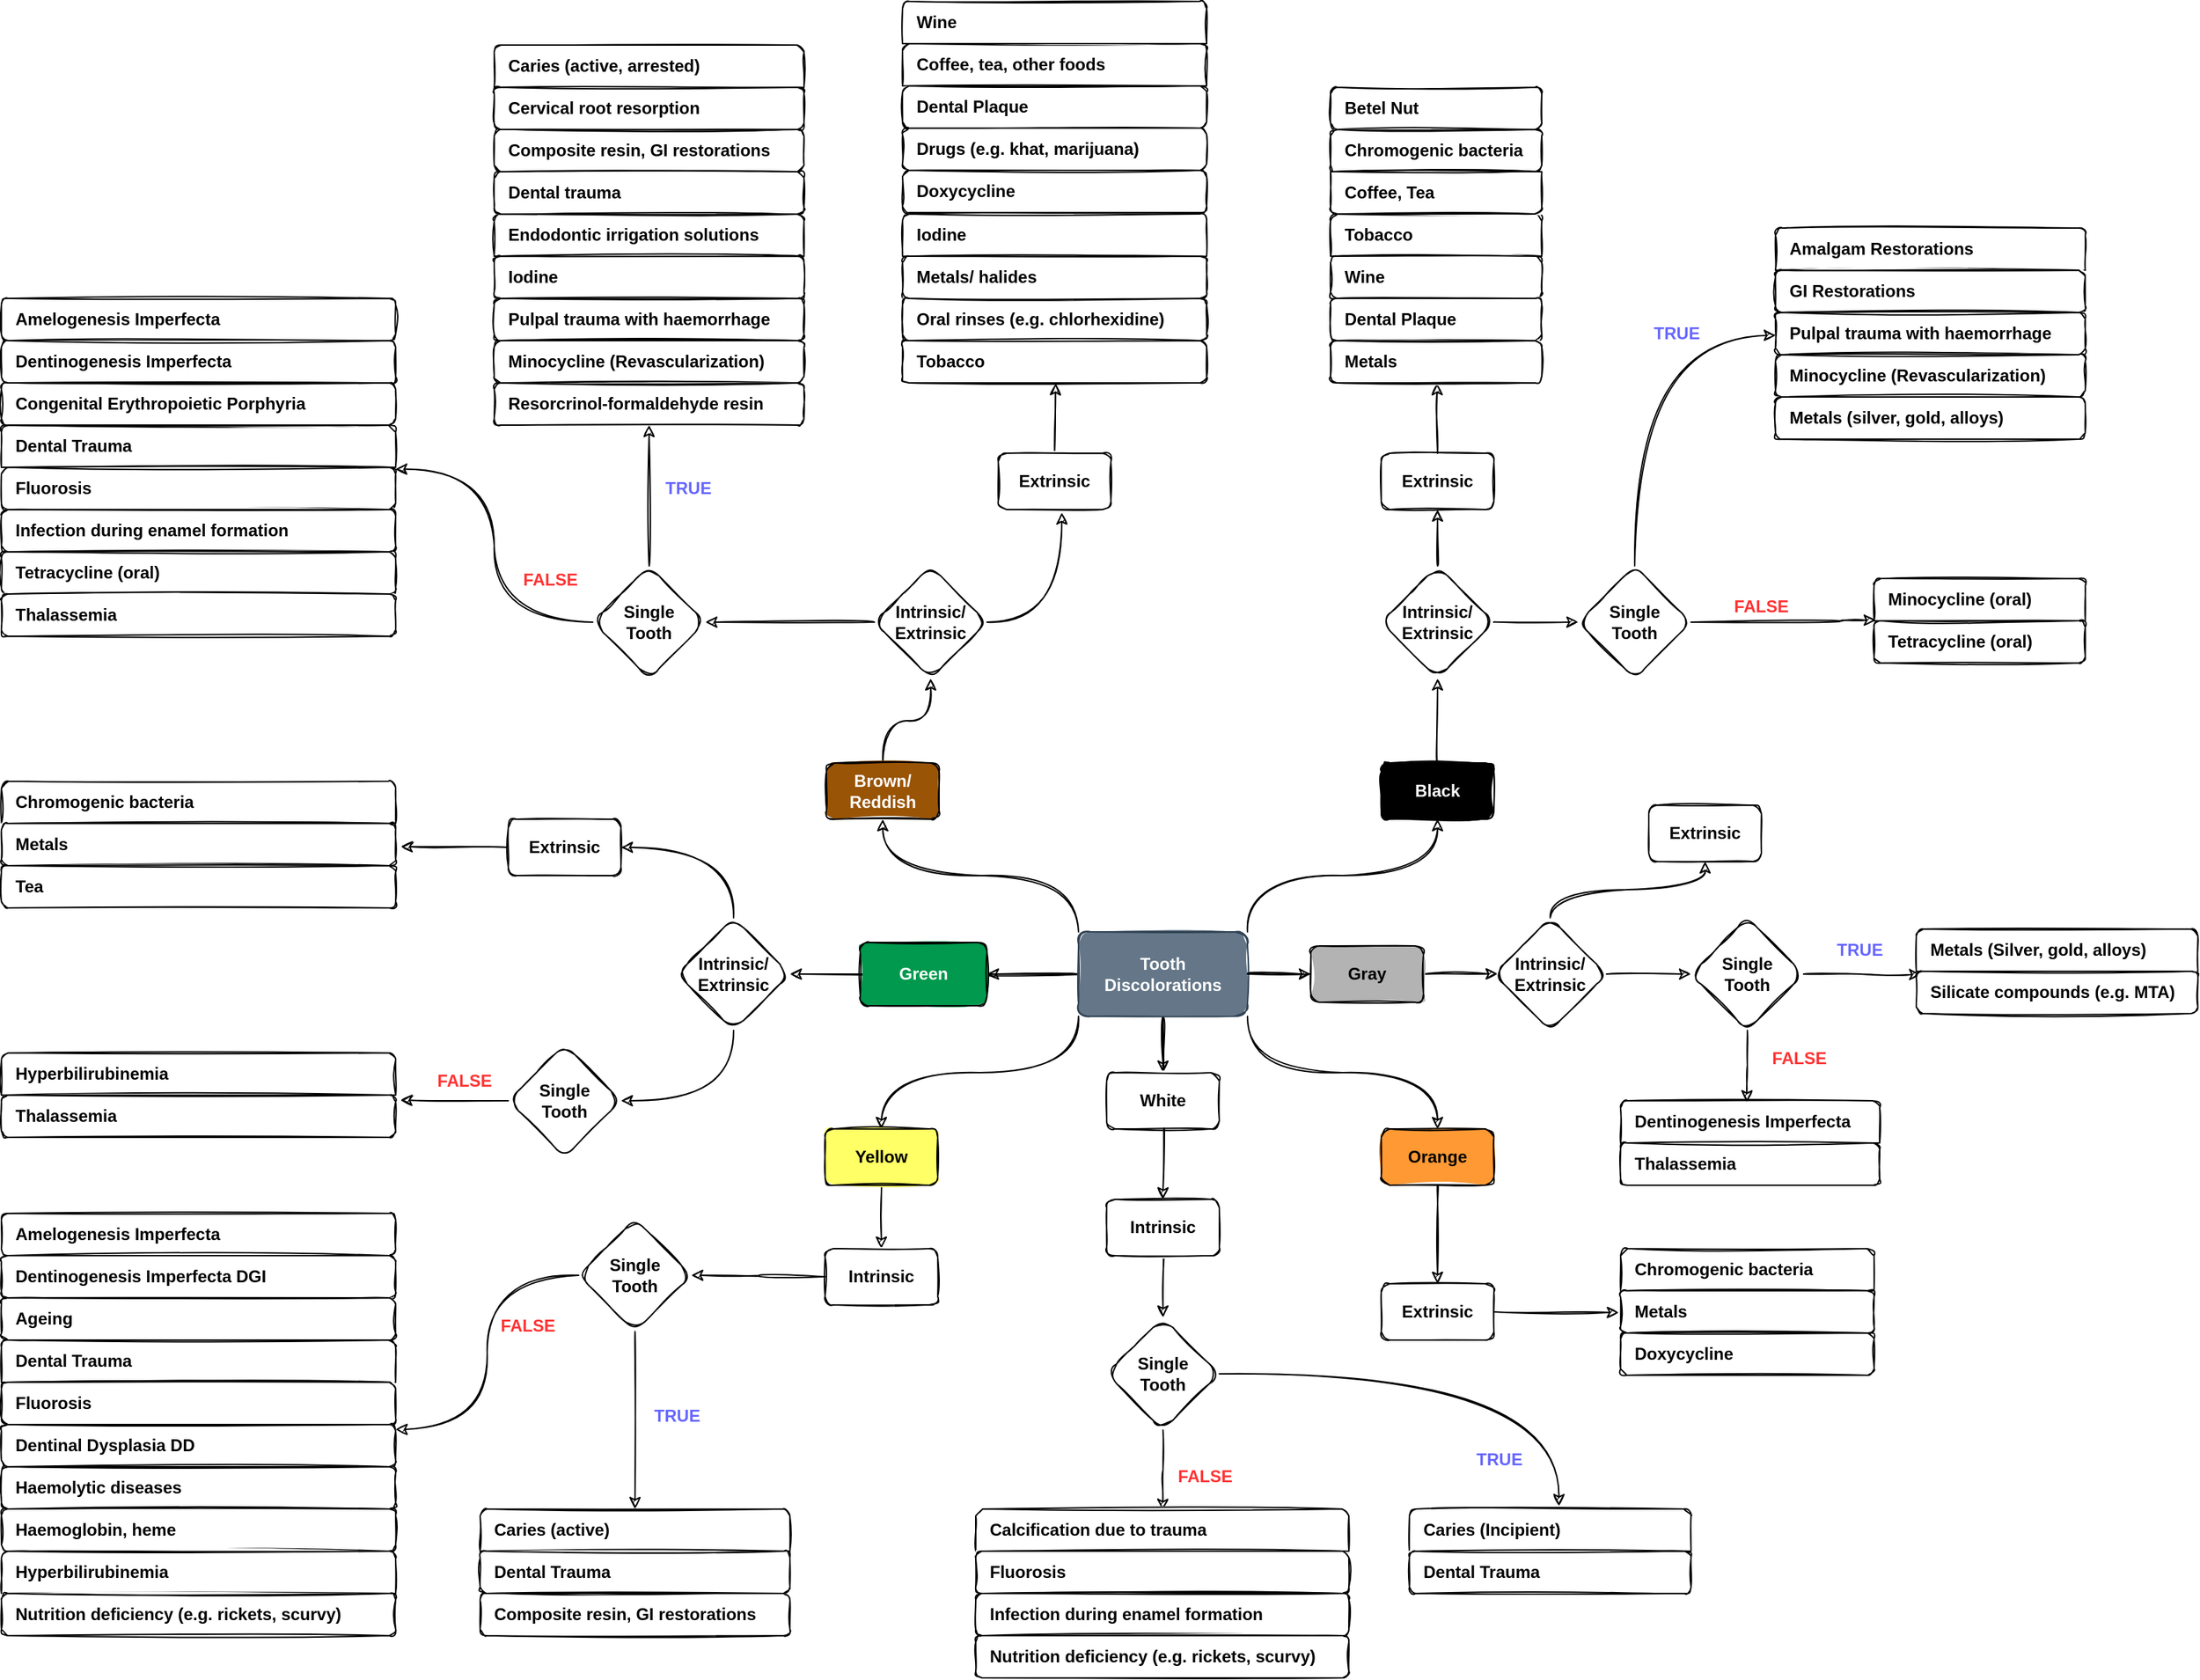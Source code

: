 <mxfile version="21.3.2" type="github" pages="2">
  <diagram id="ynY3r5JYlk6WKdW9Yk7H" name="Colors">
    <mxGraphModel dx="2569" dy="1645" grid="1" gridSize="10" guides="1" tooltips="1" connect="1" arrows="1" fold="1" page="1" pageScale="1" pageWidth="1169" pageHeight="827" math="0" shadow="0">
      <root>
        <mxCell id="0" />
        <mxCell id="1" parent="0" />
        <mxCell id="cpP7aHBiMPf3QizdeRdw-4" value="" style="edgeStyle=orthogonalEdgeStyle;orthogonalLoop=1;jettySize=auto;html=1;curved=1;sketch=1;fontSize=12;fontStyle=1;fontFamily=Helvetica;" parent="1" source="cpP7aHBiMPf3QizdeRdw-1" edge="1">
          <mxGeometry relative="1" as="geometry">
            <mxPoint x="585" y="550" as="targetPoint" />
          </mxGeometry>
        </mxCell>
        <mxCell id="cpP7aHBiMPf3QizdeRdw-6" value="" style="edgeStyle=orthogonalEdgeStyle;orthogonalLoop=1;jettySize=auto;html=1;curved=1;sketch=1;fontSize=12;fontStyle=1;fontFamily=Helvetica;startArrow=none;entryX=0.033;entryY=0.498;entryDx=0;entryDy=0;entryPerimeter=0;" parent="1" source="cpP7aHBiMPf3QizdeRdw-33" target="cpP7aHBiMPf3QizdeRdw-73" edge="1">
          <mxGeometry relative="1" as="geometry">
            <mxPoint x="820" y="390" as="targetPoint" />
          </mxGeometry>
        </mxCell>
        <mxCell id="cpP7aHBiMPf3QizdeRdw-8" value="" style="edgeStyle=orthogonalEdgeStyle;orthogonalLoop=1;jettySize=auto;html=1;exitX=1;exitY=1;exitDx=0;exitDy=0;curved=1;sketch=1;fontSize=12;fontStyle=1;fontFamily=Helvetica;entryX=0.5;entryY=0;entryDx=0;entryDy=0;" parent="1" source="cpP7aHBiMPf3QizdeRdw-1" target="cpP7aHBiMPf3QizdeRdw-51" edge="1">
          <mxGeometry relative="1" as="geometry">
            <mxPoint x="780" y="500" as="targetPoint" />
          </mxGeometry>
        </mxCell>
        <mxCell id="cpP7aHBiMPf3QizdeRdw-11" value="" style="edgeStyle=orthogonalEdgeStyle;orthogonalLoop=1;jettySize=auto;html=1;curved=1;sketch=1;fontSize=12;fontStyle=1;fontFamily=Helvetica;" parent="1" source="cpP7aHBiMPf3QizdeRdw-1" target="cpP7aHBiMPf3QizdeRdw-10" edge="1">
          <mxGeometry relative="1" as="geometry" />
        </mxCell>
        <mxCell id="cpP7aHBiMPf3QizdeRdw-15" style="edgeStyle=orthogonalEdgeStyle;orthogonalLoop=1;jettySize=auto;html=1;exitX=0;exitY=1;exitDx=0;exitDy=0;curved=1;sketch=1;fontSize=12;fontStyle=1;fontFamily=Helvetica;entryX=0.5;entryY=0;entryDx=0;entryDy=0;" parent="1" source="cpP7aHBiMPf3QizdeRdw-1" target="cpP7aHBiMPf3QizdeRdw-50" edge="1">
          <mxGeometry relative="1" as="geometry">
            <mxPoint x="385" y="480.0" as="targetPoint" />
            <Array as="points">
              <mxPoint x="525" y="460" />
              <mxPoint x="385" y="460" />
            </Array>
          </mxGeometry>
        </mxCell>
        <mxCell id="cpP7aHBiMPf3QizdeRdw-20" value="" style="edgeStyle=orthogonalEdgeStyle;curved=1;rounded=1;sketch=1;orthogonalLoop=1;jettySize=auto;html=1;fontSize=12;fontFamily=Helvetica;exitX=0;exitY=0;exitDx=0;exitDy=0;" parent="1" source="cpP7aHBiMPf3QizdeRdw-1" target="cpP7aHBiMPf3QizdeRdw-19" edge="1">
          <mxGeometry relative="1" as="geometry" />
        </mxCell>
        <mxCell id="cpP7aHBiMPf3QizdeRdw-31" value="" style="edgeStyle=orthogonalEdgeStyle;curved=1;rounded=1;sketch=1;orthogonalLoop=1;jettySize=auto;html=1;fontSize=12;fontFamily=Helvetica;" parent="1" source="cpP7aHBiMPf3QizdeRdw-1" target="cpP7aHBiMPf3QizdeRdw-30" edge="1">
          <mxGeometry relative="1" as="geometry" />
        </mxCell>
        <mxCell id="cpP7aHBiMPf3QizdeRdw-34" value="" style="edgeStyle=orthogonalEdgeStyle;curved=1;rounded=1;sketch=1;orthogonalLoop=1;jettySize=auto;html=1;fontFamily=Helvetica;fontSize=12;" parent="1" source="cpP7aHBiMPf3QizdeRdw-1" target="cpP7aHBiMPf3QizdeRdw-33" edge="1">
          <mxGeometry relative="1" as="geometry" />
        </mxCell>
        <mxCell id="cpP7aHBiMPf3QizdeRdw-37" value="" style="edgeStyle=orthogonalEdgeStyle;curved=1;rounded=1;sketch=1;orthogonalLoop=1;jettySize=auto;html=1;fontFamily=Helvetica;fontSize=12;" parent="1" source="cpP7aHBiMPf3QizdeRdw-1" target="cpP7aHBiMPf3QizdeRdw-36" edge="1">
          <mxGeometry relative="1" as="geometry" />
        </mxCell>
        <mxCell id="cpP7aHBiMPf3QizdeRdw-58" style="edgeStyle=orthogonalEdgeStyle;curved=1;rounded=1;sketch=1;orthogonalLoop=1;jettySize=auto;html=1;entryX=0.5;entryY=1;entryDx=0;entryDy=0;fontFamily=Helvetica;fontSize=12;exitX=1;exitY=0;exitDx=0;exitDy=0;" parent="1" source="cpP7aHBiMPf3QizdeRdw-1" target="cpP7aHBiMPf3QizdeRdw-57" edge="1">
          <mxGeometry relative="1" as="geometry" />
        </mxCell>
        <mxCell id="cpP7aHBiMPf3QizdeRdw-1" value="Tooth Discolorations" style="rounded=1;whiteSpace=wrap;html=1;sketch=1;fontSize=12;fontStyle=1;fontFamily=Helvetica;glass=0;fillColor=#647687;fontColor=#ffffff;strokeColor=#314354;fillStyle=solid;shadow=0;" parent="1" vertex="1">
          <mxGeometry x="525" y="360" width="120" height="60" as="geometry" />
        </mxCell>
        <mxCell id="cpP7aHBiMPf3QizdeRdw-39" value="" style="edgeStyle=orthogonalEdgeStyle;curved=1;rounded=1;sketch=1;orthogonalLoop=1;jettySize=auto;html=1;fontFamily=Helvetica;fontSize=12;exitX=0.5;exitY=1;exitDx=0;exitDy=0;entryX=0.5;entryY=0;entryDx=0;entryDy=0;" parent="1" source="cpP7aHBiMPf3QizdeRdw-51" target="FYZdo_GLO_Cl_Ufp1a0H-12" edge="1">
          <mxGeometry relative="1" as="geometry">
            <mxPoint x="780" y="540.0" as="sourcePoint" />
            <mxPoint x="780" y="610" as="targetPoint" />
          </mxGeometry>
        </mxCell>
        <mxCell id="FYZdo_GLO_Cl_Ufp1a0H-117" style="edgeStyle=orthogonalEdgeStyle;curved=1;sketch=1;orthogonalLoop=1;jettySize=auto;html=1;entryX=1;entryY=0.5;entryDx=0;entryDy=0;fontColor=#FFFFFF;exitX=0.5;exitY=0;exitDx=0;exitDy=0;" parent="1" source="cpP7aHBiMPf3QizdeRdw-10" target="FYZdo_GLO_Cl_Ufp1a0H-116" edge="1">
          <mxGeometry relative="1" as="geometry" />
        </mxCell>
        <mxCell id="FYZdo_GLO_Cl_Ufp1a0H-119" style="edgeStyle=orthogonalEdgeStyle;curved=1;sketch=1;orthogonalLoop=1;jettySize=auto;html=1;fontColor=#FFFFFF;exitX=0.5;exitY=1;exitDx=0;exitDy=0;entryX=1;entryY=0.5;entryDx=0;entryDy=0;" parent="1" source="cpP7aHBiMPf3QizdeRdw-10" target="FYZdo_GLO_Cl_Ufp1a0H-118" edge="1">
          <mxGeometry relative="1" as="geometry" />
        </mxCell>
        <mxCell id="cpP7aHBiMPf3QizdeRdw-10" value="&lt;span&gt;Intrinsic/&lt;/span&gt;&lt;br&gt;&lt;span&gt;Extrinsic&lt;/span&gt;" style="rhombus;whiteSpace=wrap;html=1;rounded=1;sketch=1;fontSize=12;fontStyle=1;fontFamily=Helvetica;" parent="1" vertex="1">
          <mxGeometry x="240" y="350" width="80" height="80" as="geometry" />
        </mxCell>
        <mxCell id="cpP7aHBiMPf3QizdeRdw-56" value="" style="edgeStyle=orthogonalEdgeStyle;curved=1;rounded=1;sketch=1;orthogonalLoop=1;jettySize=auto;html=1;fontFamily=Helvetica;fontSize=12;" parent="1" source="cpP7aHBiMPf3QizdeRdw-19" target="cpP7aHBiMPf3QizdeRdw-55" edge="1">
          <mxGeometry relative="1" as="geometry" />
        </mxCell>
        <mxCell id="cpP7aHBiMPf3QizdeRdw-19" value="Brown/&lt;br&gt;Reddish" style="whiteSpace=wrap;html=1;rounded=1;sketch=1;fontStyle=1;fontFamily=Helvetica;fillColor=#995406;fillStyle=solid;fontColor=#FFFFFF;" parent="1" vertex="1">
          <mxGeometry x="346" y="240" width="80" height="40" as="geometry" />
        </mxCell>
        <mxCell id="cpP7aHBiMPf3QizdeRdw-30" value="White" style="rounded=1;whiteSpace=wrap;html=1;sketch=1;fontSize=12;fontStyle=1;fontFamily=Helvetica;" parent="1" vertex="1">
          <mxGeometry x="545" y="460" width="80" height="40" as="geometry" />
        </mxCell>
        <mxCell id="cpP7aHBiMPf3QizdeRdw-33" value="Gray" style="rounded=1;whiteSpace=wrap;html=1;sketch=1;fontSize=12;fontStyle=1;fontFamily=Helvetica;fillColor=#B3B3B3;fillStyle=solid;" parent="1" vertex="1">
          <mxGeometry x="690" y="370" width="80" height="40" as="geometry" />
        </mxCell>
        <mxCell id="cpP7aHBiMPf3QizdeRdw-35" value="" style="edgeStyle=orthogonalEdgeStyle;orthogonalLoop=1;jettySize=auto;html=1;curved=1;sketch=1;fontSize=12;fontStyle=1;fontFamily=Helvetica;endArrow=none;" parent="1" source="cpP7aHBiMPf3QizdeRdw-1" target="cpP7aHBiMPf3QizdeRdw-33" edge="1">
          <mxGeometry relative="1" as="geometry">
            <mxPoint x="645.0" y="390" as="sourcePoint" />
            <mxPoint x="745" y="390" as="targetPoint" />
          </mxGeometry>
        </mxCell>
        <mxCell id="cpP7aHBiMPf3QizdeRdw-36" value="Green" style="rounded=1;whiteSpace=wrap;html=1;sketch=1;fontSize=12;fontStyle=1;fontFamily=Helvetica;fillColor=#00994D;fillStyle=solid;fontColor=#FFFFFF;" parent="1" vertex="1">
          <mxGeometry x="370" y="367.5" width="90" height="45" as="geometry" />
        </mxCell>
        <mxCell id="FYZdo_GLO_Cl_Ufp1a0H-138" style="edgeStyle=orthogonalEdgeStyle;curved=1;sketch=1;orthogonalLoop=1;jettySize=auto;html=1;entryX=0.5;entryY=0;entryDx=0;entryDy=0;fontColor=#FFFFFF;exitX=0.5;exitY=1;exitDx=0;exitDy=0;" parent="1" source="cpP7aHBiMPf3QizdeRdw-50" target="FYZdo_GLO_Cl_Ufp1a0H-135" edge="1">
          <mxGeometry relative="1" as="geometry" />
        </mxCell>
        <mxCell id="cpP7aHBiMPf3QizdeRdw-50" value="Yellow" style="rounded=1;whiteSpace=wrap;html=1;sketch=1;fontSize=12;fontStyle=1;fontFamily=Helvetica;fillColor=#FFFF66;fillStyle=solid;fontColor=#000000;" parent="1" vertex="1">
          <mxGeometry x="345" y="500" width="80" height="40" as="geometry" />
        </mxCell>
        <mxCell id="cpP7aHBiMPf3QizdeRdw-51" value="Orange" style="rounded=1;whiteSpace=wrap;html=1;sketch=1;fontSize=12;fontStyle=1;fontFamily=Helvetica;fillColor=#FF9933;fillStyle=solid;fontColor=#050505;" parent="1" vertex="1">
          <mxGeometry x="740" y="500" width="80" height="40" as="geometry" />
        </mxCell>
        <mxCell id="FYZdo_GLO_Cl_Ufp1a0H-64" style="edgeStyle=orthogonalEdgeStyle;curved=1;sketch=1;orthogonalLoop=1;jettySize=auto;html=1;entryX=0.564;entryY=1.054;entryDx=0;entryDy=0;entryPerimeter=0;fontColor=#FFFFFF;" parent="1" source="cpP7aHBiMPf3QizdeRdw-55" target="FYZdo_GLO_Cl_Ufp1a0H-56" edge="1">
          <mxGeometry relative="1" as="geometry" />
        </mxCell>
        <mxCell id="FYZdo_GLO_Cl_Ufp1a0H-82" style="edgeStyle=orthogonalEdgeStyle;curved=1;sketch=1;orthogonalLoop=1;jettySize=auto;html=1;fontColor=#FFFFFF;" parent="1" source="cpP7aHBiMPf3QizdeRdw-55" target="FYZdo_GLO_Cl_Ufp1a0H-81" edge="1">
          <mxGeometry relative="1" as="geometry" />
        </mxCell>
        <mxCell id="cpP7aHBiMPf3QizdeRdw-55" value="Intrinsic/&lt;br&gt;Extrinsic" style="rhombus;whiteSpace=wrap;html=1;rounded=1;sketch=1;fontStyle=1;" parent="1" vertex="1">
          <mxGeometry x="380" y="100" width="80" height="80" as="geometry" />
        </mxCell>
        <mxCell id="cpP7aHBiMPf3QizdeRdw-60" value="" style="edgeStyle=orthogonalEdgeStyle;curved=1;rounded=1;sketch=1;orthogonalLoop=1;jettySize=auto;html=1;fontFamily=Helvetica;fontSize=12;" parent="1" source="cpP7aHBiMPf3QizdeRdw-57" target="cpP7aHBiMPf3QizdeRdw-59" edge="1">
          <mxGeometry relative="1" as="geometry" />
        </mxCell>
        <mxCell id="cpP7aHBiMPf3QizdeRdw-57" value="Black" style="whiteSpace=wrap;html=1;rounded=1;sketch=1;fontStyle=1;fontFamily=Helvetica;fillColor=#000000;fontColor=#FFFFFF;fillStyle=solid;" parent="1" vertex="1">
          <mxGeometry x="740" y="240" width="80" height="40" as="geometry" />
        </mxCell>
        <mxCell id="cpP7aHBiMPf3QizdeRdw-65" value="" style="edgeStyle=orthogonalEdgeStyle;curved=1;rounded=1;sketch=1;orthogonalLoop=1;jettySize=auto;html=1;fontFamily=Helvetica;fontSize=12;" parent="1" source="cpP7aHBiMPf3QizdeRdw-59" target="cpP7aHBiMPf3QizdeRdw-64" edge="1">
          <mxGeometry relative="1" as="geometry" />
        </mxCell>
        <mxCell id="cpP7aHBiMPf3QizdeRdw-70" value="" style="edgeStyle=orthogonalEdgeStyle;curved=1;rounded=1;sketch=1;orthogonalLoop=1;jettySize=auto;html=1;fontFamily=Helvetica;fontSize=12;" parent="1" source="cpP7aHBiMPf3QizdeRdw-59" target="cpP7aHBiMPf3QizdeRdw-69" edge="1">
          <mxGeometry relative="1" as="geometry" />
        </mxCell>
        <mxCell id="cpP7aHBiMPf3QizdeRdw-59" value="&lt;span&gt;Intrinsic/&lt;/span&gt;&lt;br&gt;&lt;span&gt;Extrinsic&lt;/span&gt;" style="rhombus;whiteSpace=wrap;html=1;rounded=1;sketch=1;fontStyle=1;" parent="1" vertex="1">
          <mxGeometry x="740" y="100" width="80" height="80" as="geometry" />
        </mxCell>
        <mxCell id="cpP7aHBiMPf3QizdeRdw-95" value="" style="edgeStyle=orthogonalEdgeStyle;curved=1;rounded=1;sketch=1;orthogonalLoop=1;jettySize=auto;html=1;fontFamily=Helvetica;fontSize=12;entryX=0.504;entryY=1.01;entryDx=0;entryDy=0;entryPerimeter=0;" parent="1" source="cpP7aHBiMPf3QizdeRdw-64" target="cpP7aHBiMPf3QizdeRdw-92" edge="1">
          <mxGeometry relative="1" as="geometry">
            <mxPoint x="779" y="-34" as="targetPoint" />
          </mxGeometry>
        </mxCell>
        <mxCell id="cpP7aHBiMPf3QizdeRdw-64" value="Extrinsic" style="whiteSpace=wrap;html=1;rounded=1;sketch=1;fontStyle=1;" parent="1" vertex="1">
          <mxGeometry x="740" y="20" width="80" height="40" as="geometry" />
        </mxCell>
        <mxCell id="cpP7aHBiMPf3QizdeRdw-123" style="edgeStyle=orthogonalEdgeStyle;curved=1;rounded=1;sketch=1;orthogonalLoop=1;jettySize=auto;html=1;entryX=0.008;entryY=-0.014;entryDx=0;entryDy=0;entryPerimeter=0;fontFamily=Helvetica;fontSize=12;exitX=1;exitY=0.5;exitDx=0;exitDy=0;" parent="1" source="cpP7aHBiMPf3QizdeRdw-69" target="cpP7aHBiMPf3QizdeRdw-120" edge="1">
          <mxGeometry relative="1" as="geometry">
            <mxPoint x="1070.2" y="139.4" as="targetPoint" />
            <Array as="points">
              <mxPoint x="1066" y="140" />
              <mxPoint x="1066" y="139" />
            </Array>
          </mxGeometry>
        </mxCell>
        <mxCell id="FYZdo_GLO_Cl_Ufp1a0H-9" style="edgeStyle=orthogonalEdgeStyle;sketch=1;orthogonalLoop=1;jettySize=auto;html=1;entryX=0.001;entryY=0.508;entryDx=0;entryDy=0;entryPerimeter=0;curved=1;exitX=0.5;exitY=0;exitDx=0;exitDy=0;" parent="1" source="cpP7aHBiMPf3QizdeRdw-69" target="cpP7aHBiMPf3QizdeRdw-113" edge="1">
          <mxGeometry relative="1" as="geometry" />
        </mxCell>
        <mxCell id="cpP7aHBiMPf3QizdeRdw-69" value="Single &lt;br&gt;Tooth" style="rhombus;whiteSpace=wrap;html=1;rounded=1;sketch=1;fontStyle=1;" parent="1" vertex="1">
          <mxGeometry x="880" y="100" width="80" height="80" as="geometry" />
        </mxCell>
        <mxCell id="cpP7aHBiMPf3QizdeRdw-71" value="" style="edgeStyle=orthogonalEdgeStyle;curved=1;rounded=1;sketch=1;orthogonalLoop=1;jettySize=auto;html=1;fontFamily=Helvetica;fontSize=12;exitX=0.5;exitY=0;exitDx=0;exitDy=0;" parent="1" source="cpP7aHBiMPf3QizdeRdw-73" target="cpP7aHBiMPf3QizdeRdw-74" edge="1">
          <mxGeometry relative="1" as="geometry" />
        </mxCell>
        <mxCell id="cpP7aHBiMPf3QizdeRdw-72" value="" style="edgeStyle=orthogonalEdgeStyle;curved=1;rounded=1;sketch=1;orthogonalLoop=1;jettySize=auto;html=1;fontFamily=Helvetica;fontSize=12;" parent="1" source="cpP7aHBiMPf3QizdeRdw-73" target="cpP7aHBiMPf3QizdeRdw-75" edge="1">
          <mxGeometry relative="1" as="geometry" />
        </mxCell>
        <mxCell id="cpP7aHBiMPf3QizdeRdw-73" value="&lt;span&gt;Intrinsic/&lt;/span&gt;&lt;br&gt;&lt;span&gt;Extrinsic&lt;/span&gt;" style="rhombus;whiteSpace=wrap;html=1;rounded=1;sketch=1;fontStyle=1;" parent="1" vertex="1">
          <mxGeometry x="820" y="350" width="80" height="80" as="geometry" />
        </mxCell>
        <mxCell id="cpP7aHBiMPf3QizdeRdw-74" value="Extrinsic" style="whiteSpace=wrap;html=1;rounded=1;sketch=1;fontStyle=1;" parent="1" vertex="1">
          <mxGeometry x="930" y="270" width="80" height="40" as="geometry" />
        </mxCell>
        <mxCell id="FYZdo_GLO_Cl_Ufp1a0H-7" style="edgeStyle=orthogonalEdgeStyle;rounded=0;orthogonalLoop=1;jettySize=auto;html=1;exitX=0.5;exitY=1;exitDx=0;exitDy=0;entryX=0.487;entryY=0.017;entryDx=0;entryDy=0;entryPerimeter=0;sketch=1;" parent="1" source="cpP7aHBiMPf3QizdeRdw-75" target="FYZdo_GLO_Cl_Ufp1a0H-4" edge="1">
          <mxGeometry relative="1" as="geometry" />
        </mxCell>
        <mxCell id="FYZdo_GLO_Cl_Ufp1a0H-8" style="edgeStyle=orthogonalEdgeStyle;rounded=0;orthogonalLoop=1;jettySize=auto;html=1;entryX=0.017;entryY=1.079;entryDx=0;entryDy=0;entryPerimeter=0;sketch=1;" parent="1" source="cpP7aHBiMPf3QizdeRdw-75" target="FYZdo_GLO_Cl_Ufp1a0H-2" edge="1">
          <mxGeometry relative="1" as="geometry" />
        </mxCell>
        <mxCell id="cpP7aHBiMPf3QizdeRdw-75" value="Single &lt;br&gt;Tooth" style="rhombus;whiteSpace=wrap;html=1;rounded=1;sketch=1;fontStyle=1;" parent="1" vertex="1">
          <mxGeometry x="960" y="350" width="80" height="80" as="geometry" />
        </mxCell>
        <mxCell id="cpP7aHBiMPf3QizdeRdw-88" value="" style="html=1;shadow=0;dashed=0;shape=mxgraph.bootstrap.rrect;rSize=5;html=1;whiteSpace=wrap;rounded=1;sketch=1;fontFamily=Helvetica;fontSize=12;fontStyle=0" parent="1" vertex="1">
          <mxGeometry x="704" y="-150" width="150" height="150" as="geometry" />
        </mxCell>
        <mxCell id="cpP7aHBiMPf3QizdeRdw-89" value="Tobacco" style="strokeColor=inherit;fillColor=inherit;gradientColor=inherit;fontColor=inherit;html=1;shadow=0;dashed=0;shape=mxgraph.bootstrap.topButton;rSize=5;perimeter=none;whiteSpace=wrap;resizeWidth=1;align=left;spacing=10;rounded=1;sketch=1;fontFamily=Helvetica;fontSize=12;fontStyle=1" parent="cpP7aHBiMPf3QizdeRdw-88" vertex="1">
          <mxGeometry width="150" height="30" relative="1" as="geometry" />
        </mxCell>
        <mxCell id="cpP7aHBiMPf3QizdeRdw-90" value="Wine" style="strokeColor=inherit;fillColor=inherit;gradientColor=inherit;fontColor=inherit;html=1;shadow=0;dashed=0;perimeter=none;whiteSpace=wrap;resizeWidth=1;align=left;spacing=10;rounded=1;sketch=1;fontFamily=Helvetica;fontSize=12;fontStyle=1" parent="cpP7aHBiMPf3QizdeRdw-88" vertex="1">
          <mxGeometry width="150" height="30" relative="1" as="geometry">
            <mxPoint y="30" as="offset" />
          </mxGeometry>
        </mxCell>
        <mxCell id="cpP7aHBiMPf3QizdeRdw-91" value="Dental Plaque" style="strokeColor=inherit;fillColor=inherit;gradientColor=inherit;fontColor=inherit;html=1;shadow=0;dashed=0;perimeter=none;whiteSpace=wrap;resizeWidth=1;align=left;spacing=10;rounded=1;sketch=1;fontFamily=Helvetica;fontSize=12;fontStyle=1" parent="cpP7aHBiMPf3QizdeRdw-88" vertex="1">
          <mxGeometry width="150" height="30" relative="1" as="geometry">
            <mxPoint y="60" as="offset" />
          </mxGeometry>
        </mxCell>
        <mxCell id="cpP7aHBiMPf3QizdeRdw-92" value="Metals" style="strokeColor=inherit;fillColor=inherit;gradientColor=inherit;fontColor=inherit;html=1;shadow=0;dashed=0;perimeter=none;whiteSpace=wrap;resizeWidth=1;align=left;spacing=10;rounded=1;sketch=1;fontFamily=Helvetica;fontSize=12;fontStyle=1" parent="cpP7aHBiMPf3QizdeRdw-88" vertex="1">
          <mxGeometry width="150" height="30" relative="1" as="geometry">
            <mxPoint y="90" as="offset" />
          </mxGeometry>
        </mxCell>
        <mxCell id="cpP7aHBiMPf3QizdeRdw-105" value="" style="html=1;shadow=0;dashed=0;shape=mxgraph.bootstrap.rrect;rSize=5;html=1;whiteSpace=wrap;rounded=1;sketch=1;fontFamily=Helvetica;fontSize=12;fontStyle=1" parent="1" vertex="1">
          <mxGeometry x="704" y="-300" width="150" height="150" as="geometry" />
        </mxCell>
        <mxCell id="cpP7aHBiMPf3QizdeRdw-108" value="Betel Nut&lt;span style=&quot;white-space: pre&quot;&gt; &lt;/span&gt;" style="strokeColor=inherit;fillColor=inherit;gradientColor=inherit;fontColor=inherit;html=1;shadow=0;dashed=0;perimeter=none;whiteSpace=wrap;resizeWidth=1;align=left;spacing=10;rounded=1;sketch=1;fontFamily=Helvetica;fontSize=12;fontStyle=1" parent="cpP7aHBiMPf3QizdeRdw-105" vertex="1">
          <mxGeometry width="150" height="30" relative="1" as="geometry">
            <mxPoint y="60" as="offset" />
          </mxGeometry>
        </mxCell>
        <mxCell id="cpP7aHBiMPf3QizdeRdw-109" value="Chromogenic bacteria" style="strokeColor=inherit;fillColor=inherit;gradientColor=inherit;fontColor=inherit;html=1;shadow=0;dashed=0;perimeter=none;whiteSpace=wrap;resizeWidth=1;align=left;spacing=10;rounded=1;sketch=1;fontFamily=Helvetica;fontSize=12;fontStyle=1" parent="cpP7aHBiMPf3QizdeRdw-105" vertex="1">
          <mxGeometry width="150" height="30" relative="1" as="geometry">
            <mxPoint y="90" as="offset" />
          </mxGeometry>
        </mxCell>
        <mxCell id="cpP7aHBiMPf3QizdeRdw-110" value="Coffee, Tea" style="strokeColor=inherit;fillColor=inherit;gradientColor=inherit;fontColor=inherit;html=1;shadow=0;dashed=0;shape=mxgraph.bootstrap.bottomButton;rSize=5;perimeter=none;whiteSpace=wrap;resizeWidth=1;resizeHeight=0;align=left;spacing=10;rounded=1;sketch=1;fontFamily=Helvetica;fontSize=12;fontStyle=1" parent="cpP7aHBiMPf3QizdeRdw-105" vertex="1">
          <mxGeometry y="1" width="150" height="30" relative="1" as="geometry">
            <mxPoint y="-30" as="offset" />
          </mxGeometry>
        </mxCell>
        <mxCell id="cpP7aHBiMPf3QizdeRdw-113" value="" style="html=1;shadow=0;dashed=0;shape=mxgraph.bootstrap.rrect;rSize=5;html=1;whiteSpace=wrap;rounded=1;sketch=1;fontFamily=Helvetica;fontSize=12;fontStyle=0" parent="1" vertex="1">
          <mxGeometry x="1020" y="-140" width="220" height="150" as="geometry" />
        </mxCell>
        <mxCell id="cpP7aHBiMPf3QizdeRdw-114" value="Amalgam Restorations" style="strokeColor=inherit;fillColor=inherit;gradientColor=inherit;fontColor=inherit;html=1;shadow=0;dashed=0;shape=mxgraph.bootstrap.topButton;rSize=5;perimeter=none;whiteSpace=wrap;resizeWidth=1;align=left;spacing=10;rounded=1;sketch=1;fontFamily=Helvetica;fontSize=12;fontStyle=1" parent="cpP7aHBiMPf3QizdeRdw-113" vertex="1">
          <mxGeometry width="220.0" height="30" relative="1" as="geometry" />
        </mxCell>
        <mxCell id="cpP7aHBiMPf3QizdeRdw-115" value="GI Restorations" style="strokeColor=inherit;fillColor=inherit;gradientColor=inherit;fontColor=inherit;html=1;shadow=0;dashed=0;perimeter=none;whiteSpace=wrap;resizeWidth=1;align=left;spacing=10;rounded=1;sketch=1;fontFamily=Helvetica;fontSize=12;fontStyle=1" parent="cpP7aHBiMPf3QizdeRdw-113" vertex="1">
          <mxGeometry width="220.0" height="30" relative="1" as="geometry">
            <mxPoint y="30" as="offset" />
          </mxGeometry>
        </mxCell>
        <mxCell id="cpP7aHBiMPf3QizdeRdw-116" value="Pulpal trauma with haemorrhage" style="strokeColor=inherit;fillColor=inherit;gradientColor=inherit;fontColor=inherit;html=1;shadow=0;dashed=0;perimeter=none;whiteSpace=wrap;resizeWidth=1;align=left;spacing=10;rounded=1;sketch=1;fontFamily=Helvetica;fontSize=12;fontStyle=1" parent="cpP7aHBiMPf3QizdeRdw-113" vertex="1">
          <mxGeometry width="220.0" height="30" relative="1" as="geometry">
            <mxPoint y="60" as="offset" />
          </mxGeometry>
        </mxCell>
        <mxCell id="cpP7aHBiMPf3QizdeRdw-117" value="Minocycline (Revascularization)" style="strokeColor=inherit;fillColor=inherit;gradientColor=inherit;fontColor=inherit;html=1;shadow=0;dashed=0;perimeter=none;whiteSpace=wrap;resizeWidth=1;align=left;spacing=10;rounded=1;sketch=1;fontFamily=Helvetica;fontSize=12;fontStyle=1" parent="cpP7aHBiMPf3QizdeRdw-113" vertex="1">
          <mxGeometry width="220.0" height="30" relative="1" as="geometry">
            <mxPoint y="90" as="offset" />
          </mxGeometry>
        </mxCell>
        <mxCell id="cpP7aHBiMPf3QizdeRdw-127" value="Metals (silver, gold, alloys)" style="strokeColor=inherit;fillColor=inherit;gradientColor=inherit;fontColor=inherit;html=1;shadow=0;dashed=0;perimeter=none;whiteSpace=wrap;resizeWidth=1;align=left;spacing=10;rounded=1;sketch=1;fontFamily=Helvetica;fontSize=12;fontStyle=1" parent="cpP7aHBiMPf3QizdeRdw-113" vertex="1">
          <mxGeometry width="220.0" height="30" relative="1" as="geometry">
            <mxPoint y="120" as="offset" />
          </mxGeometry>
        </mxCell>
        <mxCell id="cpP7aHBiMPf3QizdeRdw-118" value="" style="html=1;shadow=0;dashed=0;shape=mxgraph.bootstrap.rrect;rSize=5;html=1;whiteSpace=wrap;rounded=1;sketch=1;fontFamily=Helvetica;fontSize=12;fontStyle=0" parent="1" vertex="1">
          <mxGeometry x="1090" y="109" width="150" height="60" as="geometry" />
        </mxCell>
        <mxCell id="cpP7aHBiMPf3QizdeRdw-119" value="Minocycline (oral)" style="strokeColor=inherit;fillColor=inherit;gradientColor=inherit;fontColor=inherit;html=1;shadow=0;dashed=0;shape=mxgraph.bootstrap.topButton;rSize=5;perimeter=none;whiteSpace=wrap;resizeWidth=1;align=left;spacing=10;rounded=1;sketch=1;fontFamily=Helvetica;fontSize=12;fontStyle=1" parent="cpP7aHBiMPf3QizdeRdw-118" vertex="1">
          <mxGeometry width="150" height="30" relative="1" as="geometry" />
        </mxCell>
        <mxCell id="cpP7aHBiMPf3QizdeRdw-120" value="Tetracycline (oral)" style="strokeColor=inherit;fillColor=inherit;gradientColor=inherit;fontColor=inherit;html=1;shadow=0;dashed=0;perimeter=none;whiteSpace=wrap;resizeWidth=1;align=left;spacing=10;rounded=1;sketch=1;fontFamily=Helvetica;fontSize=12;fontStyle=1" parent="cpP7aHBiMPf3QizdeRdw-118" vertex="1">
          <mxGeometry width="150" height="30" relative="1" as="geometry">
            <mxPoint y="30" as="offset" />
          </mxGeometry>
        </mxCell>
        <mxCell id="cpP7aHBiMPf3QizdeRdw-125" value="TRUE" style="text;html=1;strokeColor=none;fillColor=none;align=center;verticalAlign=middle;whiteSpace=wrap;rounded=0;sketch=1;fontFamily=Helvetica;fontSize=12;fontStyle=1;fontColor=#6666FF;labelBackgroundColor=none;labelBorderColor=none;" parent="1" vertex="1">
          <mxGeometry x="920" y="-80" width="60" height="30" as="geometry" />
        </mxCell>
        <mxCell id="cpP7aHBiMPf3QizdeRdw-126" value="FALSE" style="text;html=1;strokeColor=none;fillColor=none;align=center;verticalAlign=middle;whiteSpace=wrap;rounded=0;sketch=1;fontFamily=Helvetica;fontSize=12;fontStyle=1;fontColor=#FF3333;labelBackgroundColor=none;labelBorderColor=none;" parent="1" vertex="1">
          <mxGeometry x="980" y="114" width="60" height="30" as="geometry" />
        </mxCell>
        <mxCell id="FYZdo_GLO_Cl_Ufp1a0H-1" value="" style="html=1;shadow=0;dashed=0;shape=mxgraph.bootstrap.rrect;rSize=5;html=1;whiteSpace=wrap;rounded=1;sketch=1;fontFamily=Helvetica;fontSize=12;fontStyle=0" parent="1" vertex="1">
          <mxGeometry x="1120" y="358" width="200" height="62" as="geometry" />
        </mxCell>
        <mxCell id="FYZdo_GLO_Cl_Ufp1a0H-2" value="Metals (Silver, gold, alloys)" style="strokeColor=inherit;fillColor=inherit;gradientColor=inherit;fontColor=inherit;html=1;shadow=0;dashed=0;shape=mxgraph.bootstrap.topButton;rSize=5;perimeter=none;whiteSpace=wrap;resizeWidth=1;align=left;spacing=10;rounded=1;sketch=1;fontFamily=Helvetica;fontSize=12;fontStyle=1" parent="FYZdo_GLO_Cl_Ufp1a0H-1" vertex="1">
          <mxGeometry width="200" height="30" relative="1" as="geometry" />
        </mxCell>
        <mxCell id="FYZdo_GLO_Cl_Ufp1a0H-3" value="Silicate compounds (e.g. MTA)" style="strokeColor=inherit;fillColor=inherit;gradientColor=inherit;fontColor=inherit;html=1;shadow=0;dashed=0;perimeter=none;whiteSpace=wrap;resizeWidth=1;align=left;spacing=10;rounded=1;sketch=1;fontFamily=Helvetica;fontSize=12;fontStyle=1" parent="FYZdo_GLO_Cl_Ufp1a0H-1" vertex="1">
          <mxGeometry width="200" height="30" relative="1" as="geometry">
            <mxPoint y="30" as="offset" />
          </mxGeometry>
        </mxCell>
        <mxCell id="FYZdo_GLO_Cl_Ufp1a0H-4" value="" style="html=1;shadow=0;dashed=0;shape=mxgraph.bootstrap.rrect;rSize=5;html=1;whiteSpace=wrap;rounded=1;sketch=1;fontFamily=Helvetica;fontSize=12;fontStyle=0" parent="1" vertex="1">
          <mxGeometry x="910" y="480" width="184" height="60" as="geometry" />
        </mxCell>
        <mxCell id="FYZdo_GLO_Cl_Ufp1a0H-5" value="Dentinogenesis Imperfecta" style="strokeColor=inherit;fillColor=inherit;gradientColor=inherit;fontColor=inherit;html=1;shadow=0;dashed=0;shape=mxgraph.bootstrap.topButton;rSize=5;perimeter=none;whiteSpace=wrap;resizeWidth=1;align=left;spacing=10;rounded=1;sketch=1;fontFamily=Helvetica;fontSize=12;fontStyle=1" parent="FYZdo_GLO_Cl_Ufp1a0H-4" vertex="1">
          <mxGeometry width="184" height="30" relative="1" as="geometry" />
        </mxCell>
        <mxCell id="FYZdo_GLO_Cl_Ufp1a0H-6" value="Thalassemia" style="strokeColor=inherit;fillColor=inherit;gradientColor=inherit;fontColor=inherit;html=1;shadow=0;dashed=0;perimeter=none;whiteSpace=wrap;resizeWidth=1;align=left;spacing=10;rounded=1;sketch=1;fontFamily=Helvetica;fontSize=12;fontStyle=1" parent="FYZdo_GLO_Cl_Ufp1a0H-4" vertex="1">
          <mxGeometry width="184" height="30" relative="1" as="geometry">
            <mxPoint y="30" as="offset" />
          </mxGeometry>
        </mxCell>
        <mxCell id="FYZdo_GLO_Cl_Ufp1a0H-10" value="TRUE" style="text;html=1;strokeColor=none;fillColor=none;align=center;verticalAlign=middle;whiteSpace=wrap;rounded=0;sketch=1;fontFamily=Helvetica;fontSize=12;fontStyle=1;fontColor=#6666FF;labelBackgroundColor=none;labelBorderColor=none;" parent="1" vertex="1">
          <mxGeometry x="1050" y="358" width="60" height="30" as="geometry" />
        </mxCell>
        <mxCell id="FYZdo_GLO_Cl_Ufp1a0H-11" value="FALSE" style="text;html=1;strokeColor=none;fillColor=none;align=center;verticalAlign=middle;whiteSpace=wrap;rounded=0;sketch=1;fontFamily=Helvetica;fontSize=12;fontStyle=1;fontColor=#FF3333;labelBackgroundColor=none;labelBorderColor=none;" parent="1" vertex="1">
          <mxGeometry x="1007" y="435" width="60" height="30" as="geometry" />
        </mxCell>
        <mxCell id="FYZdo_GLO_Cl_Ufp1a0H-24" value="" style="edgeStyle=orthogonalEdgeStyle;curved=1;sketch=1;orthogonalLoop=1;jettySize=auto;html=1;fontColor=#FFFFFF;entryX=-0.007;entryY=0.516;entryDx=0;entryDy=0;entryPerimeter=0;" parent="1" source="FYZdo_GLO_Cl_Ufp1a0H-12" target="FYZdo_GLO_Cl_Ufp1a0H-15" edge="1">
          <mxGeometry relative="1" as="geometry" />
        </mxCell>
        <mxCell id="FYZdo_GLO_Cl_Ufp1a0H-12" value="Extrinsic" style="whiteSpace=wrap;html=1;rounded=1;sketch=1;fontStyle=1;" parent="1" vertex="1">
          <mxGeometry x="740" y="610" width="80" height="40" as="geometry" />
        </mxCell>
        <mxCell id="FYZdo_GLO_Cl_Ufp1a0H-13" value="" style="html=1;shadow=0;dashed=0;shape=mxgraph.bootstrap.rrect;rSize=5;html=1;whiteSpace=wrap;rounded=1;sketch=1;fontFamily=Helvetica;fontSize=12;fontStyle=0" parent="1" vertex="1">
          <mxGeometry x="910" y="585" width="180" height="90" as="geometry" />
        </mxCell>
        <mxCell id="FYZdo_GLO_Cl_Ufp1a0H-14" value="Chromogenic bacteria" style="strokeColor=inherit;fillColor=inherit;gradientColor=inherit;fontColor=inherit;html=1;shadow=0;dashed=0;shape=mxgraph.bootstrap.topButton;rSize=5;perimeter=none;whiteSpace=wrap;resizeWidth=1;align=left;spacing=10;rounded=1;sketch=1;fontFamily=Helvetica;fontSize=12;fontStyle=1" parent="FYZdo_GLO_Cl_Ufp1a0H-13" vertex="1">
          <mxGeometry width="180.0" height="30" relative="1" as="geometry" />
        </mxCell>
        <mxCell id="FYZdo_GLO_Cl_Ufp1a0H-15" value="Metals" style="strokeColor=inherit;fillColor=inherit;gradientColor=inherit;fontColor=inherit;html=1;shadow=0;dashed=0;perimeter=none;whiteSpace=wrap;resizeWidth=1;align=left;spacing=10;rounded=1;sketch=1;fontFamily=Helvetica;fontSize=12;fontStyle=1" parent="FYZdo_GLO_Cl_Ufp1a0H-13" vertex="1">
          <mxGeometry width="180.0" height="30" relative="1" as="geometry">
            <mxPoint y="30" as="offset" />
          </mxGeometry>
        </mxCell>
        <mxCell id="FYZdo_GLO_Cl_Ufp1a0H-16" value="Doxycycline" style="strokeColor=inherit;fillColor=inherit;gradientColor=inherit;fontColor=inherit;html=1;shadow=0;dashed=0;perimeter=none;whiteSpace=wrap;resizeWidth=1;align=left;spacing=10;rounded=1;sketch=1;fontFamily=Helvetica;fontSize=12;fontStyle=1" parent="FYZdo_GLO_Cl_Ufp1a0H-13" vertex="1">
          <mxGeometry width="180.0" height="30" relative="1" as="geometry">
            <mxPoint y="60" as="offset" />
          </mxGeometry>
        </mxCell>
        <mxCell id="FYZdo_GLO_Cl_Ufp1a0H-37" style="edgeStyle=orthogonalEdgeStyle;curved=1;sketch=1;orthogonalLoop=1;jettySize=auto;html=1;entryX=0.5;entryY=0;entryDx=0;entryDy=0;fontColor=#FFFFFF;" parent="1" source="FYZdo_GLO_Cl_Ufp1a0H-25" target="FYZdo_GLO_Cl_Ufp1a0H-28" edge="1">
          <mxGeometry relative="1" as="geometry" />
        </mxCell>
        <mxCell id="FYZdo_GLO_Cl_Ufp1a0H-25" value="Intrinsic" style="whiteSpace=wrap;html=1;rounded=1;sketch=1;fontStyle=1;" parent="1" vertex="1">
          <mxGeometry x="545" y="550" width="80" height="40" as="geometry" />
        </mxCell>
        <mxCell id="FYZdo_GLO_Cl_Ufp1a0H-26" style="edgeStyle=orthogonalEdgeStyle;rounded=0;orthogonalLoop=1;jettySize=auto;html=1;exitX=0.5;exitY=1;exitDx=0;exitDy=0;entryX=0.501;entryY=0.043;entryDx=0;entryDy=0;entryPerimeter=0;sketch=1;" parent="1" source="FYZdo_GLO_Cl_Ufp1a0H-28" target="FYZdo_GLO_Cl_Ufp1a0H-39" edge="1">
          <mxGeometry relative="1" as="geometry">
            <mxPoint x="585.608" y="788.02" as="targetPoint" />
          </mxGeometry>
        </mxCell>
        <mxCell id="FYZdo_GLO_Cl_Ufp1a0H-27" style="edgeStyle=orthogonalEdgeStyle;orthogonalLoop=1;jettySize=auto;html=1;entryX=0.531;entryY=-0.069;entryDx=0;entryDy=0;entryPerimeter=0;sketch=1;curved=1;" parent="1" source="FYZdo_GLO_Cl_Ufp1a0H-28" target="FYZdo_GLO_Cl_Ufp1a0H-30" edge="1">
          <mxGeometry relative="1" as="geometry" />
        </mxCell>
        <mxCell id="FYZdo_GLO_Cl_Ufp1a0H-28" value="Single &lt;br&gt;Tooth" style="rhombus;whiteSpace=wrap;html=1;rounded=1;sketch=1;fontStyle=1;" parent="1" vertex="1">
          <mxGeometry x="545" y="634" width="80" height="80" as="geometry" />
        </mxCell>
        <mxCell id="FYZdo_GLO_Cl_Ufp1a0H-29" value="" style="html=1;shadow=0;dashed=0;shape=mxgraph.bootstrap.rrect;rSize=5;html=1;whiteSpace=wrap;rounded=1;sketch=1;fontFamily=Helvetica;fontSize=12;fontStyle=0" parent="1" vertex="1">
          <mxGeometry x="760" y="770" width="200" height="62" as="geometry" />
        </mxCell>
        <mxCell id="FYZdo_GLO_Cl_Ufp1a0H-30" value="Caries (Incipient)" style="strokeColor=inherit;fillColor=inherit;gradientColor=inherit;fontColor=inherit;html=1;shadow=0;dashed=0;shape=mxgraph.bootstrap.topButton;rSize=5;perimeter=none;whiteSpace=wrap;resizeWidth=1;align=left;spacing=10;rounded=1;sketch=1;fontFamily=Helvetica;fontSize=12;fontStyle=1" parent="FYZdo_GLO_Cl_Ufp1a0H-29" vertex="1">
          <mxGeometry width="200" height="30" relative="1" as="geometry" />
        </mxCell>
        <mxCell id="FYZdo_GLO_Cl_Ufp1a0H-31" value="Dental Trauma" style="strokeColor=inherit;fillColor=inherit;gradientColor=inherit;fontColor=inherit;html=1;shadow=0;dashed=0;perimeter=none;whiteSpace=wrap;resizeWidth=1;align=left;spacing=10;rounded=1;sketch=1;fontFamily=Helvetica;fontSize=12;fontStyle=1" parent="FYZdo_GLO_Cl_Ufp1a0H-29" vertex="1">
          <mxGeometry width="200" height="30" relative="1" as="geometry">
            <mxPoint y="30" as="offset" />
          </mxGeometry>
        </mxCell>
        <mxCell id="FYZdo_GLO_Cl_Ufp1a0H-35" value="TRUE" style="text;html=1;strokeColor=none;fillColor=none;align=center;verticalAlign=middle;whiteSpace=wrap;rounded=0;sketch=1;fontFamily=Helvetica;fontSize=12;fontStyle=1;fontColor=#6666FF;labelBackgroundColor=none;labelBorderColor=none;" parent="1" vertex="1">
          <mxGeometry x="794" y="720" width="60" height="30" as="geometry" />
        </mxCell>
        <mxCell id="FYZdo_GLO_Cl_Ufp1a0H-36" value="FALSE" style="text;html=1;strokeColor=none;fillColor=none;align=center;verticalAlign=middle;whiteSpace=wrap;rounded=0;sketch=1;fontFamily=Helvetica;fontSize=12;fontStyle=1;fontColor=#FF3333;labelBackgroundColor=none;labelBorderColor=none;" parent="1" vertex="1">
          <mxGeometry x="585" y="732" width="60" height="30" as="geometry" />
        </mxCell>
        <mxCell id="FYZdo_GLO_Cl_Ufp1a0H-38" value="" style="html=1;shadow=0;dashed=0;shape=mxgraph.bootstrap.rrect;rSize=5;html=1;whiteSpace=wrap;rounded=1;sketch=1;fontFamily=Helvetica;fontSize=12;fontStyle=0" parent="1" vertex="1">
          <mxGeometry x="452" y="770" width="265" height="90" as="geometry" />
        </mxCell>
        <mxCell id="FYZdo_GLO_Cl_Ufp1a0H-39" value="Calcification due to trauma" style="strokeColor=inherit;fillColor=inherit;gradientColor=inherit;fontColor=inherit;html=1;shadow=0;dashed=0;shape=mxgraph.bootstrap.topButton;rSize=5;perimeter=none;whiteSpace=wrap;resizeWidth=1;align=left;spacing=10;rounded=1;sketch=1;fontFamily=Helvetica;fontSize=12;fontStyle=1" parent="FYZdo_GLO_Cl_Ufp1a0H-38" vertex="1">
          <mxGeometry width="265.0" height="30" relative="1" as="geometry" />
        </mxCell>
        <mxCell id="FYZdo_GLO_Cl_Ufp1a0H-40" value="Fluorosis" style="strokeColor=inherit;fillColor=inherit;gradientColor=inherit;fontColor=inherit;html=1;shadow=0;dashed=0;perimeter=none;whiteSpace=wrap;resizeWidth=1;align=left;spacing=10;rounded=1;sketch=1;fontFamily=Helvetica;fontSize=12;fontStyle=1" parent="FYZdo_GLO_Cl_Ufp1a0H-38" vertex="1">
          <mxGeometry width="265.0" height="30" relative="1" as="geometry">
            <mxPoint y="30" as="offset" />
          </mxGeometry>
        </mxCell>
        <mxCell id="FYZdo_GLO_Cl_Ufp1a0H-41" value="Infection during enamel formation" style="strokeColor=inherit;fillColor=inherit;gradientColor=inherit;fontColor=inherit;html=1;shadow=0;dashed=0;perimeter=none;whiteSpace=wrap;resizeWidth=1;align=left;spacing=10;rounded=1;sketch=1;fontFamily=Helvetica;fontSize=12;fontStyle=1" parent="FYZdo_GLO_Cl_Ufp1a0H-38" vertex="1">
          <mxGeometry width="265.0" height="30" relative="1" as="geometry">
            <mxPoint y="60" as="offset" />
          </mxGeometry>
        </mxCell>
        <mxCell id="FYZdo_GLO_Cl_Ufp1a0H-55" value="" style="edgeStyle=orthogonalEdgeStyle;curved=1;rounded=1;sketch=1;orthogonalLoop=1;jettySize=auto;html=1;fontFamily=Helvetica;fontSize=12;entryX=0.504;entryY=1.01;entryDx=0;entryDy=0;entryPerimeter=0;" parent="1" source="FYZdo_GLO_Cl_Ufp1a0H-56" target="FYZdo_GLO_Cl_Ufp1a0H-61" edge="1">
          <mxGeometry relative="1" as="geometry">
            <mxPoint x="513" y="-34" as="targetPoint" />
          </mxGeometry>
        </mxCell>
        <mxCell id="FYZdo_GLO_Cl_Ufp1a0H-56" value="Extrinsic" style="whiteSpace=wrap;html=1;rounded=1;sketch=1;fontStyle=1;" parent="1" vertex="1">
          <mxGeometry x="468" y="20" width="80" height="40" as="geometry" />
        </mxCell>
        <mxCell id="FYZdo_GLO_Cl_Ufp1a0H-57" value="" style="html=1;shadow=0;dashed=0;shape=mxgraph.bootstrap.rrect;rSize=5;html=1;whiteSpace=wrap;rounded=1;sketch=1;fontFamily=Helvetica;fontSize=12;fontStyle=0" parent="1" vertex="1">
          <mxGeometry x="400" y="-150" width="216" height="120" as="geometry" />
        </mxCell>
        <mxCell id="FYZdo_GLO_Cl_Ufp1a0H-58" value="Iodine" style="strokeColor=inherit;fillColor=inherit;gradientColor=inherit;fontColor=inherit;html=1;shadow=0;dashed=0;shape=mxgraph.bootstrap.topButton;rSize=5;perimeter=none;whiteSpace=wrap;resizeWidth=1;align=left;spacing=10;rounded=1;sketch=1;fontFamily=Helvetica;fontSize=12;fontStyle=1" parent="FYZdo_GLO_Cl_Ufp1a0H-57" vertex="1">
          <mxGeometry width="216.0" height="30" relative="1" as="geometry" />
        </mxCell>
        <mxCell id="FYZdo_GLO_Cl_Ufp1a0H-59" value="Metals/ halides" style="strokeColor=inherit;fillColor=inherit;gradientColor=inherit;fontColor=inherit;html=1;shadow=0;dashed=0;perimeter=none;whiteSpace=wrap;resizeWidth=1;align=left;spacing=10;rounded=1;sketch=1;fontFamily=Helvetica;fontSize=12;fontStyle=1" parent="FYZdo_GLO_Cl_Ufp1a0H-57" vertex="1">
          <mxGeometry width="216.0" height="30" relative="1" as="geometry">
            <mxPoint y="30" as="offset" />
          </mxGeometry>
        </mxCell>
        <mxCell id="FYZdo_GLO_Cl_Ufp1a0H-60" value="Oral rinses (e.g. chlorhexidine)" style="strokeColor=inherit;fillColor=inherit;gradientColor=inherit;fontColor=inherit;html=1;shadow=0;dashed=0;perimeter=none;whiteSpace=wrap;resizeWidth=1;align=left;spacing=10;rounded=1;sketch=1;fontFamily=Helvetica;fontSize=12;fontStyle=1" parent="FYZdo_GLO_Cl_Ufp1a0H-57" vertex="1">
          <mxGeometry width="216.0" height="30" relative="1" as="geometry">
            <mxPoint y="60" as="offset" />
          </mxGeometry>
        </mxCell>
        <mxCell id="FYZdo_GLO_Cl_Ufp1a0H-61" value="Tobacco" style="strokeColor=inherit;fillColor=inherit;gradientColor=inherit;fontColor=inherit;html=1;shadow=0;dashed=0;perimeter=none;whiteSpace=wrap;resizeWidth=1;align=left;spacing=10;rounded=1;sketch=1;fontFamily=Helvetica;fontSize=12;fontStyle=1" parent="FYZdo_GLO_Cl_Ufp1a0H-57" vertex="1">
          <mxGeometry width="216.0" height="30" relative="1" as="geometry">
            <mxPoint y="90" as="offset" />
          </mxGeometry>
        </mxCell>
        <mxCell id="FYZdo_GLO_Cl_Ufp1a0H-70" value="" style="html=1;shadow=0;dashed=0;shape=mxgraph.bootstrap.rrect;rSize=5;html=1;whiteSpace=wrap;rounded=1;sketch=1;fontFamily=Helvetica;fontSize=12;fontStyle=0" parent="1" vertex="1">
          <mxGeometry x="400" y="-271" width="216" height="120" as="geometry" />
        </mxCell>
        <mxCell id="FYZdo_GLO_Cl_Ufp1a0H-71" value="Coffee, tea, other foods" style="strokeColor=inherit;fillColor=inherit;gradientColor=inherit;fontColor=inherit;html=1;shadow=0;dashed=0;shape=mxgraph.bootstrap.topButton;rSize=5;perimeter=none;whiteSpace=wrap;resizeWidth=1;align=left;spacing=10;rounded=1;sketch=1;fontFamily=Helvetica;fontSize=12;fontStyle=1" parent="FYZdo_GLO_Cl_Ufp1a0H-70" vertex="1">
          <mxGeometry width="216.0" height="30" relative="1" as="geometry" />
        </mxCell>
        <mxCell id="FYZdo_GLO_Cl_Ufp1a0H-72" value="Dental Plaque" style="strokeColor=inherit;fillColor=inherit;gradientColor=inherit;fontColor=inherit;html=1;shadow=0;dashed=0;perimeter=none;whiteSpace=wrap;resizeWidth=1;align=left;spacing=10;rounded=1;sketch=1;fontFamily=Helvetica;fontSize=12;fontStyle=1" parent="FYZdo_GLO_Cl_Ufp1a0H-70" vertex="1">
          <mxGeometry width="216.0" height="30" relative="1" as="geometry">
            <mxPoint y="30" as="offset" />
          </mxGeometry>
        </mxCell>
        <mxCell id="FYZdo_GLO_Cl_Ufp1a0H-73" value="Drugs (e.g. khat, marijuana)" style="strokeColor=inherit;fillColor=inherit;gradientColor=inherit;fontColor=inherit;html=1;shadow=0;dashed=0;perimeter=none;whiteSpace=wrap;resizeWidth=1;align=left;spacing=10;rounded=1;sketch=1;fontFamily=Helvetica;fontSize=12;fontStyle=1" parent="FYZdo_GLO_Cl_Ufp1a0H-70" vertex="1">
          <mxGeometry width="216.0" height="30" relative="1" as="geometry">
            <mxPoint y="60" as="offset" />
          </mxGeometry>
        </mxCell>
        <mxCell id="FYZdo_GLO_Cl_Ufp1a0H-74" value="Doxycycline" style="strokeColor=inherit;fillColor=inherit;gradientColor=inherit;fontColor=inherit;html=1;shadow=0;dashed=0;perimeter=none;whiteSpace=wrap;resizeWidth=1;align=left;spacing=10;rounded=1;sketch=1;fontFamily=Helvetica;fontSize=12;fontStyle=1" parent="FYZdo_GLO_Cl_Ufp1a0H-70" vertex="1">
          <mxGeometry width="216.0" height="30" relative="1" as="geometry">
            <mxPoint y="90" as="offset" />
          </mxGeometry>
        </mxCell>
        <mxCell id="FYZdo_GLO_Cl_Ufp1a0H-80" value="Wine" style="strokeColor=inherit;fillColor=inherit;gradientColor=inherit;fontColor=inherit;html=1;shadow=0;dashed=0;shape=mxgraph.bootstrap.topButton;rSize=5;perimeter=none;whiteSpace=wrap;resizeWidth=1;align=left;spacing=10;rounded=1;sketch=1;fontFamily=Helvetica;fontSize=12;fontStyle=1" parent="1" vertex="1">
          <mxGeometry width="216.0" height="30" relative="1" as="geometry">
            <mxPoint x="400" y="-301" as="offset" />
          </mxGeometry>
        </mxCell>
        <mxCell id="FYZdo_GLO_Cl_Ufp1a0H-98" style="edgeStyle=orthogonalEdgeStyle;curved=1;sketch=1;orthogonalLoop=1;jettySize=auto;html=1;entryX=0.5;entryY=1;entryDx=0;entryDy=0;entryPerimeter=0;fontColor=#FFFFFF;" parent="1" source="FYZdo_GLO_Cl_Ufp1a0H-81" target="FYZdo_GLO_Cl_Ufp1a0H-90" edge="1">
          <mxGeometry relative="1" as="geometry" />
        </mxCell>
        <mxCell id="FYZdo_GLO_Cl_Ufp1a0H-115" style="edgeStyle=orthogonalEdgeStyle;curved=1;sketch=1;orthogonalLoop=1;jettySize=auto;html=1;entryX=0.999;entryY=0.043;entryDx=0;entryDy=0;entryPerimeter=0;fontColor=#FFFFFF;" parent="1" source="FYZdo_GLO_Cl_Ufp1a0H-81" target="FYZdo_GLO_Cl_Ufp1a0H-93" edge="1">
          <mxGeometry relative="1" as="geometry" />
        </mxCell>
        <mxCell id="FYZdo_GLO_Cl_Ufp1a0H-81" value="Single &lt;br&gt;Tooth" style="rhombus;whiteSpace=wrap;html=1;rounded=1;sketch=1;fontStyle=1;" parent="1" vertex="1">
          <mxGeometry x="180" y="100" width="80" height="80" as="geometry" />
        </mxCell>
        <mxCell id="FYZdo_GLO_Cl_Ufp1a0H-85" value="" style="html=1;shadow=0;dashed=0;shape=mxgraph.bootstrap.rrect;rSize=5;html=1;whiteSpace=wrap;rounded=1;sketch=1;fontFamily=Helvetica;fontSize=12;fontStyle=0" parent="1" vertex="1">
          <mxGeometry x="110" y="-150" width="220" height="150" as="geometry" />
        </mxCell>
        <mxCell id="FYZdo_GLO_Cl_Ufp1a0H-86" value="Endodontic irrigation solutions" style="strokeColor=inherit;fillColor=inherit;gradientColor=inherit;fontColor=inherit;html=1;shadow=0;dashed=0;shape=mxgraph.bootstrap.topButton;rSize=5;perimeter=none;whiteSpace=wrap;resizeWidth=1;align=left;spacing=10;rounded=1;sketch=1;fontFamily=Helvetica;fontSize=12;fontStyle=1" parent="FYZdo_GLO_Cl_Ufp1a0H-85" vertex="1">
          <mxGeometry width="220.0" height="30" relative="1" as="geometry" />
        </mxCell>
        <mxCell id="FYZdo_GLO_Cl_Ufp1a0H-87" value="Iodine" style="strokeColor=inherit;fillColor=inherit;gradientColor=inherit;fontColor=inherit;html=1;shadow=0;dashed=0;perimeter=none;whiteSpace=wrap;resizeWidth=1;align=left;spacing=10;rounded=1;sketch=1;fontFamily=Helvetica;fontSize=12;fontStyle=1" parent="FYZdo_GLO_Cl_Ufp1a0H-85" vertex="1">
          <mxGeometry width="220.0" height="30" relative="1" as="geometry">
            <mxPoint y="30" as="offset" />
          </mxGeometry>
        </mxCell>
        <mxCell id="FYZdo_GLO_Cl_Ufp1a0H-88" value="Pulpal trauma with haemorrhage" style="strokeColor=inherit;fillColor=inherit;gradientColor=inherit;fontColor=inherit;html=1;shadow=0;dashed=0;perimeter=none;whiteSpace=wrap;resizeWidth=1;align=left;spacing=10;rounded=1;sketch=1;fontFamily=Helvetica;fontSize=12;fontStyle=1" parent="FYZdo_GLO_Cl_Ufp1a0H-85" vertex="1">
          <mxGeometry width="220.0" height="30" relative="1" as="geometry">
            <mxPoint y="60" as="offset" />
          </mxGeometry>
        </mxCell>
        <mxCell id="FYZdo_GLO_Cl_Ufp1a0H-89" value="Minocycline (Revascularization)" style="strokeColor=inherit;fillColor=inherit;gradientColor=inherit;fontColor=inherit;html=1;shadow=0;dashed=0;perimeter=none;whiteSpace=wrap;resizeWidth=1;align=left;spacing=10;rounded=1;sketch=1;fontFamily=Helvetica;fontSize=12;fontStyle=1" parent="FYZdo_GLO_Cl_Ufp1a0H-85" vertex="1">
          <mxGeometry width="220.0" height="30" relative="1" as="geometry">
            <mxPoint y="90" as="offset" />
          </mxGeometry>
        </mxCell>
        <mxCell id="FYZdo_GLO_Cl_Ufp1a0H-90" value="Resorcrinol-formaldehyde resin" style="strokeColor=inherit;fillColor=inherit;gradientColor=inherit;fontColor=inherit;html=1;shadow=0;dashed=0;perimeter=none;whiteSpace=wrap;resizeWidth=1;align=left;spacing=10;rounded=1;sketch=1;fontFamily=Helvetica;fontSize=12;fontStyle=1" parent="FYZdo_GLO_Cl_Ufp1a0H-85" vertex="1">
          <mxGeometry width="220.0" height="30" relative="1" as="geometry">
            <mxPoint y="120" as="offset" />
          </mxGeometry>
        </mxCell>
        <mxCell id="FYZdo_GLO_Cl_Ufp1a0H-100" value="" style="html=1;shadow=0;dashed=0;shape=mxgraph.bootstrap.rrect;rSize=5;html=1;whiteSpace=wrap;rounded=1;sketch=1;fontFamily=Helvetica;fontSize=12;fontStyle=0" parent="1" vertex="1">
          <mxGeometry x="110" y="-270" width="220" height="120" as="geometry" />
        </mxCell>
        <mxCell id="FYZdo_GLO_Cl_Ufp1a0H-101" value="Caries (active, arrested)" style="strokeColor=inherit;fillColor=inherit;gradientColor=inherit;fontColor=inherit;html=1;shadow=0;dashed=0;shape=mxgraph.bootstrap.topButton;rSize=5;perimeter=none;whiteSpace=wrap;resizeWidth=1;align=left;spacing=10;rounded=1;sketch=1;fontFamily=Helvetica;fontSize=12;fontStyle=1" parent="FYZdo_GLO_Cl_Ufp1a0H-100" vertex="1">
          <mxGeometry width="220.0" height="30" relative="1" as="geometry" />
        </mxCell>
        <mxCell id="FYZdo_GLO_Cl_Ufp1a0H-102" value="Cervical root resorption" style="strokeColor=inherit;fillColor=inherit;gradientColor=inherit;fontColor=inherit;html=1;shadow=0;dashed=0;perimeter=none;whiteSpace=wrap;resizeWidth=1;align=left;spacing=10;rounded=1;sketch=1;fontFamily=Helvetica;fontSize=12;fontStyle=1" parent="FYZdo_GLO_Cl_Ufp1a0H-100" vertex="1">
          <mxGeometry width="220.0" height="30" relative="1" as="geometry">
            <mxPoint y="30" as="offset" />
          </mxGeometry>
        </mxCell>
        <mxCell id="FYZdo_GLO_Cl_Ufp1a0H-103" value="Composite resin, GI restorations" style="strokeColor=inherit;fillColor=inherit;gradientColor=inherit;fontColor=inherit;html=1;shadow=0;dashed=0;perimeter=none;whiteSpace=wrap;resizeWidth=1;align=left;spacing=10;rounded=1;sketch=1;fontFamily=Helvetica;fontSize=12;fontStyle=1" parent="FYZdo_GLO_Cl_Ufp1a0H-100" vertex="1">
          <mxGeometry width="220.0" height="30" relative="1" as="geometry">
            <mxPoint y="60" as="offset" />
          </mxGeometry>
        </mxCell>
        <mxCell id="FYZdo_GLO_Cl_Ufp1a0H-104" value="Dental trauma" style="strokeColor=inherit;fillColor=inherit;gradientColor=inherit;fontColor=inherit;html=1;shadow=0;dashed=0;perimeter=none;whiteSpace=wrap;resizeWidth=1;align=left;spacing=10;rounded=1;sketch=1;fontFamily=Helvetica;fontSize=12;fontStyle=1" parent="FYZdo_GLO_Cl_Ufp1a0H-100" vertex="1">
          <mxGeometry width="220.0" height="30" relative="1" as="geometry">
            <mxPoint y="90" as="offset" />
          </mxGeometry>
        </mxCell>
        <mxCell id="FYZdo_GLO_Cl_Ufp1a0H-112" value="TRUE" style="text;html=1;strokeColor=none;fillColor=none;align=center;verticalAlign=middle;whiteSpace=wrap;rounded=0;sketch=1;fontFamily=Helvetica;fontSize=12;fontStyle=1;fontColor=#6666FF;labelBackgroundColor=none;labelBorderColor=none;" parent="1" vertex="1">
          <mxGeometry x="218" y="30" width="60" height="30" as="geometry" />
        </mxCell>
        <mxCell id="FYZdo_GLO_Cl_Ufp1a0H-113" value="FALSE" style="text;html=1;strokeColor=none;fillColor=none;align=center;verticalAlign=middle;whiteSpace=wrap;rounded=0;sketch=1;fontFamily=Helvetica;fontSize=12;fontStyle=1;fontColor=#FF3333;labelBackgroundColor=none;labelBorderColor=none;" parent="1" vertex="1">
          <mxGeometry x="120" y="95" width="60" height="30" as="geometry" />
        </mxCell>
        <mxCell id="FYZdo_GLO_Cl_Ufp1a0H-114" value="" style="group" parent="1" vertex="1" connectable="0">
          <mxGeometry x="-240" y="-90" width="280" height="240" as="geometry" />
        </mxCell>
        <mxCell id="FYZdo_GLO_Cl_Ufp1a0H-91" value="" style="html=1;shadow=0;dashed=0;shape=mxgraph.bootstrap.rrect;rSize=5;html=1;whiteSpace=wrap;rounded=1;sketch=1;fontFamily=Helvetica;fontSize=12;fontStyle=0" parent="FYZdo_GLO_Cl_Ufp1a0H-114" vertex="1">
          <mxGeometry y="90" width="280" height="150" as="geometry" />
        </mxCell>
        <mxCell id="FYZdo_GLO_Cl_Ufp1a0H-92" value="Dental Trauma" style="strokeColor=inherit;fillColor=inherit;gradientColor=inherit;fontColor=inherit;html=1;shadow=0;dashed=0;shape=mxgraph.bootstrap.topButton;rSize=5;perimeter=none;whiteSpace=wrap;resizeWidth=1;align=left;spacing=10;rounded=1;sketch=1;fontFamily=Helvetica;fontSize=12;fontStyle=1" parent="FYZdo_GLO_Cl_Ufp1a0H-91" vertex="1">
          <mxGeometry width="280" height="30" relative="1" as="geometry" />
        </mxCell>
        <mxCell id="FYZdo_GLO_Cl_Ufp1a0H-93" value="Fluorosis" style="strokeColor=inherit;fillColor=inherit;gradientColor=inherit;fontColor=inherit;html=1;shadow=0;dashed=0;perimeter=none;whiteSpace=wrap;resizeWidth=1;align=left;spacing=10;rounded=1;sketch=1;fontFamily=Helvetica;fontSize=12;fontStyle=1" parent="FYZdo_GLO_Cl_Ufp1a0H-91" vertex="1">
          <mxGeometry width="280" height="30" relative="1" as="geometry">
            <mxPoint y="30" as="offset" />
          </mxGeometry>
        </mxCell>
        <mxCell id="FYZdo_GLO_Cl_Ufp1a0H-94" value="Infection during enamel formation" style="strokeColor=inherit;fillColor=inherit;gradientColor=inherit;fontColor=inherit;html=1;shadow=0;dashed=0;perimeter=none;whiteSpace=wrap;resizeWidth=1;align=left;spacing=10;rounded=1;sketch=1;fontFamily=Helvetica;fontSize=12;fontStyle=1" parent="FYZdo_GLO_Cl_Ufp1a0H-91" vertex="1">
          <mxGeometry width="280" height="30" relative="1" as="geometry">
            <mxPoint y="60" as="offset" />
          </mxGeometry>
        </mxCell>
        <mxCell id="FYZdo_GLO_Cl_Ufp1a0H-95" value="Tetracycline (oral)" style="strokeColor=inherit;fillColor=inherit;gradientColor=inherit;fontColor=inherit;html=1;shadow=0;dashed=0;perimeter=none;whiteSpace=wrap;resizeWidth=1;align=left;spacing=10;rounded=1;sketch=1;fontFamily=Helvetica;fontSize=12;fontStyle=1" parent="FYZdo_GLO_Cl_Ufp1a0H-91" vertex="1">
          <mxGeometry width="280" height="30" relative="1" as="geometry">
            <mxPoint y="90" as="offset" />
          </mxGeometry>
        </mxCell>
        <mxCell id="FYZdo_GLO_Cl_Ufp1a0H-96" value="Thalassemia" style="strokeColor=inherit;fillColor=inherit;gradientColor=inherit;fontColor=inherit;html=1;shadow=0;dashed=0;perimeter=none;whiteSpace=wrap;resizeWidth=1;align=left;spacing=10;rounded=1;sketch=1;fontFamily=Helvetica;fontSize=12;fontStyle=1" parent="FYZdo_GLO_Cl_Ufp1a0H-91" vertex="1">
          <mxGeometry width="280" height="30" relative="1" as="geometry">
            <mxPoint y="120" as="offset" />
          </mxGeometry>
        </mxCell>
        <mxCell id="FYZdo_GLO_Cl_Ufp1a0H-106" value="" style="html=1;shadow=0;dashed=0;shape=mxgraph.bootstrap.rrect;rSize=5;html=1;whiteSpace=wrap;rounded=1;sketch=1;fontFamily=Helvetica;fontSize=12;fontStyle=0" parent="FYZdo_GLO_Cl_Ufp1a0H-114" vertex="1">
          <mxGeometry width="280" height="90" as="geometry" />
        </mxCell>
        <mxCell id="FYZdo_GLO_Cl_Ufp1a0H-109" value="Amelogenesis Imperfecta" style="strokeColor=inherit;fillColor=inherit;gradientColor=inherit;fontColor=inherit;html=1;shadow=0;dashed=0;perimeter=none;whiteSpace=wrap;resizeWidth=1;align=left;spacing=10;rounded=1;sketch=1;fontFamily=Helvetica;fontSize=12;fontStyle=1" parent="FYZdo_GLO_Cl_Ufp1a0H-106" vertex="1">
          <mxGeometry width="280" height="30" relative="1" as="geometry">
            <mxPoint as="offset" />
          </mxGeometry>
        </mxCell>
        <mxCell id="FYZdo_GLO_Cl_Ufp1a0H-110" value="Dentinogenesis Imperfecta" style="strokeColor=inherit;fillColor=inherit;gradientColor=inherit;fontColor=inherit;html=1;shadow=0;dashed=0;perimeter=none;whiteSpace=wrap;resizeWidth=1;align=left;spacing=10;rounded=1;sketch=1;fontFamily=Helvetica;fontSize=12;fontStyle=1" parent="FYZdo_GLO_Cl_Ufp1a0H-106" vertex="1">
          <mxGeometry width="280" height="30" relative="1" as="geometry">
            <mxPoint y="30" as="offset" />
          </mxGeometry>
        </mxCell>
        <mxCell id="FYZdo_GLO_Cl_Ufp1a0H-111" value="Congenital Erythropoietic Porphyria" style="strokeColor=inherit;fillColor=inherit;gradientColor=inherit;fontColor=inherit;html=1;shadow=0;dashed=0;perimeter=none;whiteSpace=wrap;resizeWidth=1;align=left;spacing=10;rounded=1;sketch=1;fontFamily=Helvetica;fontSize=12;fontStyle=1" parent="FYZdo_GLO_Cl_Ufp1a0H-106" vertex="1">
          <mxGeometry width="280" height="30" relative="1" as="geometry">
            <mxPoint y="60" as="offset" />
          </mxGeometry>
        </mxCell>
        <mxCell id="FYZdo_GLO_Cl_Ufp1a0H-127" style="edgeStyle=orthogonalEdgeStyle;curved=1;sketch=1;orthogonalLoop=1;jettySize=auto;html=1;entryX=1.013;entryY=0.548;entryDx=0;entryDy=0;entryPerimeter=0;fontColor=#FFFFFF;" parent="1" source="FYZdo_GLO_Cl_Ufp1a0H-116" target="FYZdo_GLO_Cl_Ufp1a0H-125" edge="1">
          <mxGeometry relative="1" as="geometry" />
        </mxCell>
        <mxCell id="FYZdo_GLO_Cl_Ufp1a0H-116" value="Extrinsic" style="whiteSpace=wrap;html=1;rounded=1;sketch=1;fontStyle=1;" parent="1" vertex="1">
          <mxGeometry x="120" y="280" width="80" height="40" as="geometry" />
        </mxCell>
        <mxCell id="FYZdo_GLO_Cl_Ufp1a0H-133" style="edgeStyle=orthogonalEdgeStyle;curved=1;sketch=1;orthogonalLoop=1;jettySize=auto;html=1;entryX=1.012;entryY=0.12;entryDx=0;entryDy=0;entryPerimeter=0;fontColor=#FFFFFF;" parent="1" source="FYZdo_GLO_Cl_Ufp1a0H-118" target="FYZdo_GLO_Cl_Ufp1a0H-130" edge="1">
          <mxGeometry relative="1" as="geometry" />
        </mxCell>
        <mxCell id="FYZdo_GLO_Cl_Ufp1a0H-118" value="Single &lt;br&gt;Tooth" style="rhombus;whiteSpace=wrap;html=1;rounded=1;sketch=1;fontSize=12;fontStyle=1;fontFamily=Helvetica;" parent="1" vertex="1">
          <mxGeometry x="120" y="440" width="80" height="80" as="geometry" />
        </mxCell>
        <mxCell id="FYZdo_GLO_Cl_Ufp1a0H-123" value="" style="html=1;shadow=0;dashed=0;shape=mxgraph.bootstrap.rrect;rSize=5;html=1;whiteSpace=wrap;rounded=1;sketch=1;fontFamily=Helvetica;fontSize=12;fontStyle=0" parent="1" vertex="1">
          <mxGeometry x="-240" y="253" width="280" height="90" as="geometry" />
        </mxCell>
        <mxCell id="FYZdo_GLO_Cl_Ufp1a0H-124" value="Chromogenic bacteria" style="strokeColor=inherit;fillColor=inherit;gradientColor=inherit;fontColor=inherit;html=1;shadow=0;dashed=0;shape=mxgraph.bootstrap.topButton;rSize=5;perimeter=none;whiteSpace=wrap;resizeWidth=1;align=left;spacing=10;rounded=1;sketch=1;fontFamily=Helvetica;fontSize=12;fontStyle=1" parent="FYZdo_GLO_Cl_Ufp1a0H-123" vertex="1">
          <mxGeometry width="280.0" height="30" relative="1" as="geometry" />
        </mxCell>
        <mxCell id="FYZdo_GLO_Cl_Ufp1a0H-125" value="Metals" style="strokeColor=inherit;fillColor=inherit;gradientColor=inherit;fontColor=inherit;html=1;shadow=0;dashed=0;perimeter=none;whiteSpace=wrap;resizeWidth=1;align=left;spacing=10;rounded=1;sketch=1;fontFamily=Helvetica;fontSize=12;fontStyle=1" parent="FYZdo_GLO_Cl_Ufp1a0H-123" vertex="1">
          <mxGeometry width="280.0" height="30" relative="1" as="geometry">
            <mxPoint y="30" as="offset" />
          </mxGeometry>
        </mxCell>
        <mxCell id="FYZdo_GLO_Cl_Ufp1a0H-126" value="Tea" style="strokeColor=inherit;fillColor=inherit;gradientColor=inherit;fontColor=inherit;html=1;shadow=0;dashed=0;perimeter=none;whiteSpace=wrap;resizeWidth=1;align=left;spacing=10;rounded=1;sketch=1;fontFamily=Helvetica;fontSize=12;fontStyle=1" parent="FYZdo_GLO_Cl_Ufp1a0H-123" vertex="1">
          <mxGeometry width="280.0" height="30" relative="1" as="geometry">
            <mxPoint y="60" as="offset" />
          </mxGeometry>
        </mxCell>
        <mxCell id="FYZdo_GLO_Cl_Ufp1a0H-128" value="" style="html=1;shadow=0;dashed=0;shape=mxgraph.bootstrap.rrect;rSize=5;html=1;whiteSpace=wrap;rounded=1;sketch=1;fontFamily=Helvetica;fontSize=12;fontStyle=0" parent="1" vertex="1">
          <mxGeometry x="-240" y="446" width="280" height="56" as="geometry" />
        </mxCell>
        <mxCell id="FYZdo_GLO_Cl_Ufp1a0H-129" value="Hyperbilirubinemia" style="strokeColor=inherit;fillColor=inherit;gradientColor=inherit;fontColor=inherit;html=1;shadow=0;dashed=0;shape=mxgraph.bootstrap.topButton;rSize=5;perimeter=none;whiteSpace=wrap;resizeWidth=1;align=left;spacing=10;rounded=1;sketch=1;fontFamily=Helvetica;fontSize=12;fontStyle=1" parent="FYZdo_GLO_Cl_Ufp1a0H-128" vertex="1">
          <mxGeometry width="280.0" height="30" relative="1" as="geometry" />
        </mxCell>
        <mxCell id="FYZdo_GLO_Cl_Ufp1a0H-130" value="Thalassemia" style="strokeColor=inherit;fillColor=inherit;gradientColor=inherit;fontColor=inherit;html=1;shadow=0;dashed=0;perimeter=none;whiteSpace=wrap;resizeWidth=1;align=left;spacing=10;rounded=1;sketch=1;fontFamily=Helvetica;fontSize=12;fontStyle=1" parent="FYZdo_GLO_Cl_Ufp1a0H-128" vertex="1">
          <mxGeometry width="280.0" height="30" relative="1" as="geometry">
            <mxPoint y="30" as="offset" />
          </mxGeometry>
        </mxCell>
        <mxCell id="FYZdo_GLO_Cl_Ufp1a0H-134" value="FALSE" style="text;html=1;strokeColor=none;fillColor=none;align=center;verticalAlign=middle;whiteSpace=wrap;rounded=0;sketch=1;fontFamily=Helvetica;fontSize=12;fontStyle=1;fontColor=#FF3333;labelBackgroundColor=none;labelBorderColor=none;" parent="1" vertex="1">
          <mxGeometry x="59" y="451" width="60" height="30" as="geometry" />
        </mxCell>
        <mxCell id="FYZdo_GLO_Cl_Ufp1a0H-135" value="Intrinsic" style="whiteSpace=wrap;html=1;rounded=1;sketch=1;fontStyle=1;" parent="1" vertex="1">
          <mxGeometry x="345" y="585" width="80" height="40" as="geometry" />
        </mxCell>
        <mxCell id="FYZdo_GLO_Cl_Ufp1a0H-171" style="edgeStyle=orthogonalEdgeStyle;curved=1;sketch=1;orthogonalLoop=1;jettySize=auto;html=1;fontColor=#FFFFFF;entryX=0.5;entryY=0;entryDx=0;entryDy=0;entryPerimeter=0;" parent="1" source="FYZdo_GLO_Cl_Ufp1a0H-136" target="FYZdo_GLO_Cl_Ufp1a0H-167" edge="1">
          <mxGeometry relative="1" as="geometry">
            <mxPoint x="210" y="730" as="targetPoint" />
          </mxGeometry>
        </mxCell>
        <mxCell id="FYZdo_GLO_Cl_Ufp1a0H-172" style="edgeStyle=orthogonalEdgeStyle;curved=1;sketch=1;orthogonalLoop=1;jettySize=auto;html=1;entryX=1;entryY=0.115;entryDx=0;entryDy=0;entryPerimeter=0;fontColor=#FFFFFF;" parent="1" source="FYZdo_GLO_Cl_Ufp1a0H-136" target="FYZdo_GLO_Cl_Ufp1a0H-144" edge="1">
          <mxGeometry relative="1" as="geometry" />
        </mxCell>
        <mxCell id="FYZdo_GLO_Cl_Ufp1a0H-136" value="Single &lt;br&gt;Tooth" style="rhombus;whiteSpace=wrap;html=1;rounded=1;sketch=1;fontStyle=1;" parent="1" vertex="1">
          <mxGeometry x="170" y="564" width="80" height="80" as="geometry" />
        </mxCell>
        <mxCell id="FYZdo_GLO_Cl_Ufp1a0H-137" style="edgeStyle=orthogonalEdgeStyle;curved=1;sketch=1;orthogonalLoop=1;jettySize=auto;html=1;entryX=1;entryY=0.5;entryDx=0;entryDy=0;fontColor=#FFFFFF;" parent="1" source="FYZdo_GLO_Cl_Ufp1a0H-135" target="FYZdo_GLO_Cl_Ufp1a0H-136" edge="1">
          <mxGeometry relative="1" as="geometry" />
        </mxCell>
        <mxCell id="FYZdo_GLO_Cl_Ufp1a0H-160" value="" style="group" parent="1" vertex="1" connectable="0">
          <mxGeometry x="-240" y="560" width="280" height="296" as="geometry" />
        </mxCell>
        <mxCell id="FYZdo_GLO_Cl_Ufp1a0H-140" value="" style="group" parent="FYZdo_GLO_Cl_Ufp1a0H-160" vertex="1" connectable="0">
          <mxGeometry width="280" height="240" as="geometry" />
        </mxCell>
        <mxCell id="FYZdo_GLO_Cl_Ufp1a0H-141" value="" style="html=1;shadow=0;dashed=0;shape=mxgraph.bootstrap.rrect;rSize=5;html=1;whiteSpace=wrap;rounded=1;sketch=1;fontFamily=Helvetica;fontSize=12;fontStyle=0" parent="FYZdo_GLO_Cl_Ufp1a0H-140" vertex="1">
          <mxGeometry y="90" width="280" height="150" as="geometry" />
        </mxCell>
        <mxCell id="FYZdo_GLO_Cl_Ufp1a0H-142" value="Dental Trauma" style="strokeColor=inherit;fillColor=inherit;gradientColor=inherit;fontColor=inherit;html=1;shadow=0;dashed=0;shape=mxgraph.bootstrap.topButton;rSize=5;perimeter=none;whiteSpace=wrap;resizeWidth=1;align=left;spacing=10;rounded=1;sketch=1;fontFamily=Helvetica;fontSize=12;fontStyle=1" parent="FYZdo_GLO_Cl_Ufp1a0H-141" vertex="1">
          <mxGeometry width="280" height="30" relative="1" as="geometry" />
        </mxCell>
        <mxCell id="FYZdo_GLO_Cl_Ufp1a0H-143" value="Fluorosis" style="strokeColor=inherit;fillColor=inherit;gradientColor=inherit;fontColor=inherit;html=1;shadow=0;dashed=0;perimeter=none;whiteSpace=wrap;resizeWidth=1;align=left;spacing=10;rounded=1;sketch=1;fontFamily=Helvetica;fontSize=12;fontStyle=1" parent="FYZdo_GLO_Cl_Ufp1a0H-141" vertex="1">
          <mxGeometry width="280" height="30" relative="1" as="geometry">
            <mxPoint y="30" as="offset" />
          </mxGeometry>
        </mxCell>
        <mxCell id="FYZdo_GLO_Cl_Ufp1a0H-144" value="Dentinal Dysplasia DD" style="strokeColor=inherit;fillColor=inherit;gradientColor=inherit;fontColor=inherit;html=1;shadow=0;dashed=0;perimeter=none;whiteSpace=wrap;resizeWidth=1;align=left;spacing=10;rounded=1;sketch=1;fontFamily=Helvetica;fontSize=12;fontStyle=1" parent="FYZdo_GLO_Cl_Ufp1a0H-141" vertex="1">
          <mxGeometry width="280" height="30" relative="1" as="geometry">
            <mxPoint y="60" as="offset" />
          </mxGeometry>
        </mxCell>
        <mxCell id="FYZdo_GLO_Cl_Ufp1a0H-145" value="Haemolytic diseases" style="strokeColor=inherit;fillColor=inherit;gradientColor=inherit;fontColor=inherit;html=1;shadow=0;dashed=0;perimeter=none;whiteSpace=wrap;resizeWidth=1;align=left;spacing=10;rounded=1;sketch=1;fontFamily=Helvetica;fontSize=12;fontStyle=1" parent="FYZdo_GLO_Cl_Ufp1a0H-141" vertex="1">
          <mxGeometry width="280" height="30" relative="1" as="geometry">
            <mxPoint y="90" as="offset" />
          </mxGeometry>
        </mxCell>
        <mxCell id="FYZdo_GLO_Cl_Ufp1a0H-146" value="Haemoglobin, heme" style="strokeColor=inherit;fillColor=inherit;gradientColor=inherit;fontColor=inherit;html=1;shadow=0;dashed=0;perimeter=none;whiteSpace=wrap;resizeWidth=1;align=left;spacing=10;rounded=1;sketch=1;fontFamily=Helvetica;fontSize=12;fontStyle=1" parent="FYZdo_GLO_Cl_Ufp1a0H-141" vertex="1">
          <mxGeometry width="280" height="30" relative="1" as="geometry">
            <mxPoint y="120" as="offset" />
          </mxGeometry>
        </mxCell>
        <mxCell id="FYZdo_GLO_Cl_Ufp1a0H-147" value="" style="html=1;shadow=0;dashed=0;shape=mxgraph.bootstrap.rrect;rSize=5;html=1;whiteSpace=wrap;rounded=1;sketch=1;fontFamily=Helvetica;fontSize=12;fontStyle=0" parent="FYZdo_GLO_Cl_Ufp1a0H-140" vertex="1">
          <mxGeometry width="280" height="90" as="geometry" />
        </mxCell>
        <mxCell id="FYZdo_GLO_Cl_Ufp1a0H-148" value="Amelogenesis Imperfecta" style="strokeColor=inherit;fillColor=inherit;gradientColor=inherit;fontColor=inherit;html=1;shadow=0;dashed=0;perimeter=none;whiteSpace=wrap;resizeWidth=1;align=left;spacing=10;rounded=1;sketch=1;fontFamily=Helvetica;fontSize=12;fontStyle=1" parent="FYZdo_GLO_Cl_Ufp1a0H-147" vertex="1">
          <mxGeometry width="280" height="30" relative="1" as="geometry">
            <mxPoint as="offset" />
          </mxGeometry>
        </mxCell>
        <mxCell id="FYZdo_GLO_Cl_Ufp1a0H-149" value="Dentinogenesis Imperfecta DGI" style="strokeColor=inherit;fillColor=inherit;gradientColor=inherit;fontColor=inherit;html=1;shadow=0;dashed=0;perimeter=none;whiteSpace=wrap;resizeWidth=1;align=left;spacing=10;rounded=1;sketch=1;fontFamily=Helvetica;fontSize=12;fontStyle=1" parent="FYZdo_GLO_Cl_Ufp1a0H-147" vertex="1">
          <mxGeometry width="280" height="30" relative="1" as="geometry">
            <mxPoint y="30" as="offset" />
          </mxGeometry>
        </mxCell>
        <mxCell id="FYZdo_GLO_Cl_Ufp1a0H-150" value="Ageing" style="strokeColor=inherit;fillColor=inherit;gradientColor=inherit;fontColor=inherit;html=1;shadow=0;dashed=0;perimeter=none;whiteSpace=wrap;resizeWidth=1;align=left;spacing=10;rounded=1;sketch=1;fontFamily=Helvetica;fontSize=12;fontStyle=1" parent="FYZdo_GLO_Cl_Ufp1a0H-147" vertex="1">
          <mxGeometry width="280" height="30" relative="1" as="geometry">
            <mxPoint y="60" as="offset" />
          </mxGeometry>
        </mxCell>
        <mxCell id="FYZdo_GLO_Cl_Ufp1a0H-157" value="" style="html=1;shadow=0;dashed=0;shape=mxgraph.bootstrap.rrect;rSize=5;html=1;whiteSpace=wrap;rounded=1;sketch=1;fontFamily=Helvetica;fontSize=12;fontStyle=0" parent="FYZdo_GLO_Cl_Ufp1a0H-160" vertex="1">
          <mxGeometry y="240" width="280" height="56" as="geometry" />
        </mxCell>
        <mxCell id="FYZdo_GLO_Cl_Ufp1a0H-158" value="Hyperbilirubinemia" style="strokeColor=inherit;fillColor=inherit;gradientColor=inherit;fontColor=inherit;html=1;shadow=0;dashed=0;shape=mxgraph.bootstrap.topButton;rSize=5;perimeter=none;whiteSpace=wrap;resizeWidth=1;align=left;spacing=10;rounded=1;sketch=1;fontFamily=Helvetica;fontSize=12;fontStyle=1" parent="FYZdo_GLO_Cl_Ufp1a0H-157" vertex="1">
          <mxGeometry width="280.0" height="30" relative="1" as="geometry" />
        </mxCell>
        <mxCell id="FYZdo_GLO_Cl_Ufp1a0H-159" value="Nutrition deficiency (e.g. rickets, scurvy)" style="strokeColor=inherit;fillColor=inherit;gradientColor=inherit;fontColor=inherit;html=1;shadow=0;dashed=0;perimeter=none;whiteSpace=wrap;resizeWidth=1;align=left;spacing=10;rounded=1;sketch=1;fontFamily=Helvetica;fontSize=12;fontStyle=1" parent="FYZdo_GLO_Cl_Ufp1a0H-157" vertex="1">
          <mxGeometry width="280.0" height="30" relative="1" as="geometry">
            <mxPoint y="30" as="offset" />
          </mxGeometry>
        </mxCell>
        <mxCell id="FYZdo_GLO_Cl_Ufp1a0H-166" value="" style="html=1;shadow=0;dashed=0;shape=mxgraph.bootstrap.rrect;rSize=5;html=1;whiteSpace=wrap;rounded=1;sketch=1;fontFamily=Helvetica;fontSize=12;fontStyle=0" parent="1" vertex="1">
          <mxGeometry x="100" y="770" width="220" height="90" as="geometry" />
        </mxCell>
        <mxCell id="FYZdo_GLO_Cl_Ufp1a0H-167" value="Caries (active)" style="strokeColor=inherit;fillColor=inherit;gradientColor=inherit;fontColor=inherit;html=1;shadow=0;dashed=0;shape=mxgraph.bootstrap.topButton;rSize=5;perimeter=none;whiteSpace=wrap;resizeWidth=1;align=left;spacing=10;rounded=1;sketch=1;fontFamily=Helvetica;fontSize=12;fontStyle=1" parent="FYZdo_GLO_Cl_Ufp1a0H-166" vertex="1">
          <mxGeometry width="220.0" height="30" relative="1" as="geometry" />
        </mxCell>
        <mxCell id="FYZdo_GLO_Cl_Ufp1a0H-168" value="Dental Trauma" style="strokeColor=inherit;fillColor=inherit;gradientColor=inherit;fontColor=inherit;html=1;shadow=0;dashed=0;perimeter=none;whiteSpace=wrap;resizeWidth=1;align=left;spacing=10;rounded=1;sketch=1;fontFamily=Helvetica;fontSize=12;fontStyle=1" parent="FYZdo_GLO_Cl_Ufp1a0H-166" vertex="1">
          <mxGeometry width="220.0" height="30" relative="1" as="geometry">
            <mxPoint y="30" as="offset" />
          </mxGeometry>
        </mxCell>
        <mxCell id="FYZdo_GLO_Cl_Ufp1a0H-169" value="Composite resin, GI restorations" style="strokeColor=inherit;fillColor=inherit;gradientColor=inherit;fontColor=inherit;html=1;shadow=0;dashed=0;perimeter=none;whiteSpace=wrap;resizeWidth=1;align=left;spacing=10;rounded=1;sketch=1;fontFamily=Helvetica;fontSize=12;fontStyle=1" parent="FYZdo_GLO_Cl_Ufp1a0H-166" vertex="1">
          <mxGeometry width="220.0" height="30" relative="1" as="geometry">
            <mxPoint y="60" as="offset" />
          </mxGeometry>
        </mxCell>
        <mxCell id="FYZdo_GLO_Cl_Ufp1a0H-173" value="FALSE" style="text;html=1;strokeColor=none;fillColor=none;align=center;verticalAlign=middle;whiteSpace=wrap;rounded=0;sketch=1;fontFamily=Helvetica;fontSize=12;fontStyle=1;fontColor=#FF3333;labelBackgroundColor=none;labelBorderColor=none;" parent="1" vertex="1">
          <mxGeometry x="104" y="625" width="60" height="30" as="geometry" />
        </mxCell>
        <mxCell id="FYZdo_GLO_Cl_Ufp1a0H-175" value="TRUE" style="text;html=1;strokeColor=none;fillColor=none;align=center;verticalAlign=middle;whiteSpace=wrap;rounded=0;sketch=1;fontFamily=Helvetica;fontSize=12;fontStyle=1;fontColor=#6666FF;labelBackgroundColor=none;labelBorderColor=none;" parent="1" vertex="1">
          <mxGeometry x="210" y="689" width="60" height="30" as="geometry" />
        </mxCell>
        <mxCell id="FYZdo_GLO_Cl_Ufp1a0H-180" value="Nutrition deficiency (e.g. rickets, scurvy)" style="strokeColor=inherit;fillColor=inherit;gradientColor=inherit;fontColor=inherit;html=1;shadow=0;dashed=0;perimeter=none;whiteSpace=wrap;resizeWidth=1;align=left;spacing=10;rounded=1;sketch=1;fontFamily=Helvetica;fontSize=12;fontStyle=1" parent="1" vertex="1">
          <mxGeometry width="265.0" height="30" relative="1" as="geometry">
            <mxPoint x="452" y="860" as="offset" />
          </mxGeometry>
        </mxCell>
      </root>
    </mxGraphModel>
  </diagram>
  <diagram id="urzAIMmzN7YVRVRs21HC" name="Etiology">
    <mxGraphModel dx="2651" dy="1693" grid="1" gridSize="10" guides="1" tooltips="1" connect="1" arrows="1" fold="1" page="1" pageScale="1" pageWidth="1169" pageHeight="827" math="0" shadow="0">
      <root>
        <mxCell id="0" />
        <mxCell id="1" parent="0" />
        <mxCell id="I2e8VlB_-bKgSxo0US-Q-5" value="" style="edgeStyle=orthogonalEdgeStyle;curved=1;sketch=1;orthogonalLoop=1;jettySize=auto;html=1;fontSize=16;fontColor=#FFFFFF;" parent="1" source="I2e8VlB_-bKgSxo0US-Q-1" target="I2e8VlB_-bKgSxo0US-Q-4" edge="1">
          <mxGeometry relative="1" as="geometry" />
        </mxCell>
        <mxCell id="I2e8VlB_-bKgSxo0US-Q-7" value="" style="edgeStyle=orthogonalEdgeStyle;curved=1;sketch=1;orthogonalLoop=1;jettySize=auto;html=1;fontSize=16;fontColor=#FFFFFF;" parent="1" source="I2e8VlB_-bKgSxo0US-Q-1" target="I2e8VlB_-bKgSxo0US-Q-6" edge="1">
          <mxGeometry relative="1" as="geometry" />
        </mxCell>
        <mxCell id="I2e8VlB_-bKgSxo0US-Q-9" value="" style="edgeStyle=orthogonalEdgeStyle;curved=1;sketch=1;orthogonalLoop=1;jettySize=auto;html=1;fontSize=16;fontColor=#FFFFFF;" parent="1" source="I2e8VlB_-bKgSxo0US-Q-1" target="I2e8VlB_-bKgSxo0US-Q-8" edge="1">
          <mxGeometry relative="1" as="geometry" />
        </mxCell>
        <mxCell id="I2e8VlB_-bKgSxo0US-Q-1" value="Tooth Discolorations" style="rounded=1;whiteSpace=wrap;html=1;sketch=1;fontSize=12;fontStyle=1;fontFamily=Helvetica;glass=0;fillColor=#647687;fontColor=#ffffff;strokeColor=#314354;fillStyle=solid;shadow=0;" parent="1" vertex="1">
          <mxGeometry x="530" y="360" width="120" height="60" as="geometry" />
        </mxCell>
        <mxCell id="MGfKmaFsQ_67JQ5YpV7V-6" style="edgeStyle=orthogonalEdgeStyle;curved=1;sketch=1;orthogonalLoop=1;jettySize=auto;html=1;entryX=0.5;entryY=1;entryDx=0;entryDy=0;fontSize=16;fontColor=#000000;exitX=0.981;exitY=0.034;exitDx=0;exitDy=0;exitPerimeter=0;" parent="1" source="I2e8VlB_-bKgSxo0US-Q-4" target="MGfKmaFsQ_67JQ5YpV7V-3" edge="1">
          <mxGeometry relative="1" as="geometry" />
        </mxCell>
        <mxCell id="MGfKmaFsQ_67JQ5YpV7V-8" style="edgeStyle=orthogonalEdgeStyle;curved=1;sketch=1;orthogonalLoop=1;jettySize=auto;html=1;entryX=0.5;entryY=1;entryDx=0;entryDy=0;fontSize=16;fontColor=#000000;exitX=0.016;exitY=0.026;exitDx=0;exitDy=0;exitPerimeter=0;" parent="1" source="I2e8VlB_-bKgSxo0US-Q-4" target="MGfKmaFsQ_67JQ5YpV7V-2" edge="1">
          <mxGeometry relative="1" as="geometry">
            <mxPoint x="490" y="240" as="sourcePoint" />
          </mxGeometry>
        </mxCell>
        <mxCell id="MGfKmaFsQ_67JQ5YpV7V-9" style="edgeStyle=orthogonalEdgeStyle;curved=1;sketch=1;orthogonalLoop=1;jettySize=auto;html=1;entryX=1;entryY=0.5;entryDx=0;entryDy=0;fontSize=16;fontColor=#000000;" parent="1" source="I2e8VlB_-bKgSxo0US-Q-4" target="MGfKmaFsQ_67JQ5YpV7V-1" edge="1">
          <mxGeometry relative="1" as="geometry" />
        </mxCell>
        <mxCell id="MGfKmaFsQ_67JQ5YpV7V-10" style="edgeStyle=orthogonalEdgeStyle;curved=1;sketch=1;orthogonalLoop=1;jettySize=auto;html=1;entryX=0;entryY=0.5;entryDx=0;entryDy=0;fontSize=16;fontColor=#000000;" parent="1" source="I2e8VlB_-bKgSxo0US-Q-4" target="MGfKmaFsQ_67JQ5YpV7V-5" edge="1">
          <mxGeometry relative="1" as="geometry" />
        </mxCell>
        <mxCell id="MGfKmaFsQ_67JQ5YpV7V-97" style="edgeStyle=orthogonalEdgeStyle;sketch=1;orthogonalLoop=1;jettySize=auto;html=1;entryX=0.5;entryY=1;entryDx=0;entryDy=0;fontSize=16;fontColor=#FFFFFF;curved=1;" parent="1" source="I2e8VlB_-bKgSxo0US-Q-4" target="MGfKmaFsQ_67JQ5YpV7V-4" edge="1">
          <mxGeometry relative="1" as="geometry" />
        </mxCell>
        <mxCell id="I2e8VlB_-bKgSxo0US-Q-4" value="Causes of &lt;br&gt;Extrinsic Discoloration" style="rounded=1;whiteSpace=wrap;html=1;sketch=1;fontSize=12;fontStyle=1;fontFamily=Helvetica;glass=0;fillColor=#CCCCCC;fontColor=#000000;strokeColor=#314354;fillStyle=solid;shadow=0;" parent="1" vertex="1">
          <mxGeometry x="490" y="240" width="200" height="60" as="geometry" />
        </mxCell>
        <mxCell id="BlKC0t-WK0gn3RyeLkXS-8" style="edgeStyle=orthogonalEdgeStyle;orthogonalLoop=1;jettySize=auto;html=1;entryX=1;entryY=0.5;entryDx=0;entryDy=0;rounded=1;sketch=1;" parent="1" source="I2e8VlB_-bKgSxo0US-Q-6" target="BlKC0t-WK0gn3RyeLkXS-3" edge="1">
          <mxGeometry relative="1" as="geometry" />
        </mxCell>
        <mxCell id="BlKC0t-WK0gn3RyeLkXS-31" style="edgeStyle=orthogonalEdgeStyle;sketch=1;orthogonalLoop=1;jettySize=auto;html=1;entryX=1;entryY=0.5;entryDx=0;entryDy=0;rounded=1;" parent="1" source="I2e8VlB_-bKgSxo0US-Q-6" target="BlKC0t-WK0gn3RyeLkXS-21" edge="1">
          <mxGeometry relative="1" as="geometry" />
        </mxCell>
        <mxCell id="EMbvALVlsbdraIdD_5BZ-23" style="edgeStyle=orthogonalEdgeStyle;rounded=1;sketch=1;orthogonalLoop=1;jettySize=auto;html=1;entryX=1;entryY=0.5;entryDx=0;entryDy=0;" parent="1" source="I2e8VlB_-bKgSxo0US-Q-6" target="EMbvALVlsbdraIdD_5BZ-13" edge="1">
          <mxGeometry relative="1" as="geometry" />
        </mxCell>
        <mxCell id="EMbvALVlsbdraIdD_5BZ-82" style="edgeStyle=orthogonalEdgeStyle;rounded=1;sketch=1;orthogonalLoop=1;jettySize=auto;html=1;entryX=0;entryY=0.5;entryDx=0;entryDy=0;exitX=0;exitY=0.5;exitDx=0;exitDy=0;" parent="1" source="I2e8VlB_-bKgSxo0US-Q-6" target="EMbvALVlsbdraIdD_5BZ-64" edge="1">
          <mxGeometry relative="1" as="geometry">
            <Array as="points">
              <mxPoint x="210" y="390" />
              <mxPoint x="210" y="542" />
            </Array>
          </mxGeometry>
        </mxCell>
        <mxCell id="EMbvALVlsbdraIdD_5BZ-83" style="edgeStyle=orthogonalEdgeStyle;rounded=1;sketch=1;orthogonalLoop=1;jettySize=auto;html=1;entryX=0;entryY=0.5;entryDx=0;entryDy=0;" parent="1" source="I2e8VlB_-bKgSxo0US-Q-6" target="EMbvALVlsbdraIdD_5BZ-78" edge="1">
          <mxGeometry relative="1" as="geometry">
            <Array as="points">
              <mxPoint x="210" y="390" />
              <mxPoint x="210" y="862" />
            </Array>
          </mxGeometry>
        </mxCell>
        <mxCell id="I2e8VlB_-bKgSxo0US-Q-6" value="Causes of pre-eruptive&lt;br&gt;Intrinsic Discoloration" style="rounded=1;whiteSpace=wrap;html=1;sketch=1;fontSize=12;fontStyle=1;fontFamily=Helvetica;glass=0;fillColor=#CCCCCC;fontColor=#000000;strokeColor=#314354;fillStyle=solid;shadow=0;" parent="1" vertex="1">
          <mxGeometry x="250" y="360" width="200" height="60" as="geometry" />
        </mxCell>
        <mxCell id="EMbvALVlsbdraIdD_5BZ-111" style="edgeStyle=orthogonalEdgeStyle;rounded=1;sketch=1;orthogonalLoop=1;jettySize=auto;html=1;entryX=0;entryY=0.5;entryDx=0;entryDy=0;" parent="1" source="I2e8VlB_-bKgSxo0US-Q-8" target="EMbvALVlsbdraIdD_5BZ-95" edge="1">
          <mxGeometry relative="1" as="geometry" />
        </mxCell>
        <mxCell id="EMbvALVlsbdraIdD_5BZ-133" style="edgeStyle=orthogonalEdgeStyle;rounded=1;sketch=1;orthogonalLoop=1;jettySize=auto;html=1;entryX=0;entryY=0.5;entryDx=0;entryDy=0;" parent="1" source="I2e8VlB_-bKgSxo0US-Q-8" target="EMbvALVlsbdraIdD_5BZ-132" edge="1">
          <mxGeometry relative="1" as="geometry" />
        </mxCell>
        <mxCell id="EMbvALVlsbdraIdD_5BZ-154" style="edgeStyle=orthogonalEdgeStyle;rounded=1;sketch=1;orthogonalLoop=1;jettySize=auto;html=1;entryX=1;entryY=0.5;entryDx=0;entryDy=0;" parent="1" source="I2e8VlB_-bKgSxo0US-Q-8" target="EMbvALVlsbdraIdD_5BZ-138" edge="1">
          <mxGeometry relative="1" as="geometry" />
        </mxCell>
        <mxCell id="I2e8VlB_-bKgSxo0US-Q-8" value="Causes of post-eruptive&lt;br&gt;Intrinsic Discoloration" style="rounded=1;whiteSpace=wrap;html=1;sketch=1;fontSize=12;fontStyle=1;fontFamily=Helvetica;glass=0;fillColor=#CCCCCC;fontColor=#000000;strokeColor=#314354;fillStyle=solid;shadow=0;" parent="1" vertex="1">
          <mxGeometry x="730" y="360" width="200" height="60" as="geometry" />
        </mxCell>
        <mxCell id="MGfKmaFsQ_67JQ5YpV7V-12" value="" style="edgeStyle=orthogonalEdgeStyle;curved=1;sketch=1;orthogonalLoop=1;jettySize=auto;html=1;fontSize=16;fontColor=#000000;" parent="1" source="MGfKmaFsQ_67JQ5YpV7V-1" target="MGfKmaFsQ_67JQ5YpV7V-11" edge="1">
          <mxGeometry relative="1" as="geometry" />
        </mxCell>
        <mxCell id="MGfKmaFsQ_67JQ5YpV7V-1" value="Diet" style="whiteSpace=wrap;html=1;rounded=1;sketch=1;fontStyle=1;fillColor=#E6D0DE;fillStyle=solid;fontColor=#000000;" parent="1" vertex="1">
          <mxGeometry x="200" y="250" width="80" height="40" as="geometry" />
        </mxCell>
        <mxCell id="MGfKmaFsQ_67JQ5YpV7V-22" style="edgeStyle=orthogonalEdgeStyle;sketch=1;orthogonalLoop=1;jettySize=auto;html=1;entryX=0.993;entryY=0.4;entryDx=0;entryDy=0;entryPerimeter=0;fontSize=16;fontColor=#000000;rounded=1;" parent="1" source="MGfKmaFsQ_67JQ5YpV7V-2" target="MGfKmaFsQ_67JQ5YpV7V-20" edge="1">
          <mxGeometry relative="1" as="geometry" />
        </mxCell>
        <mxCell id="EMbvALVlsbdraIdD_5BZ-89" style="edgeStyle=orthogonalEdgeStyle;rounded=1;sketch=1;orthogonalLoop=1;jettySize=auto;html=1;entryX=1;entryY=0.5;entryDx=0;entryDy=0;" parent="1" source="MGfKmaFsQ_67JQ5YpV7V-2" target="MGfKmaFsQ_67JQ5YpV7V-15" edge="1">
          <mxGeometry relative="1" as="geometry" />
        </mxCell>
        <mxCell id="MGfKmaFsQ_67JQ5YpV7V-2" value="Oral &lt;br&gt;Hygiene" style="whiteSpace=wrap;html=1;rounded=1;sketch=1;fontStyle=1;fillColor=#E6D0DE;fillStyle=solid;fontColor=#000000;" parent="1" vertex="1">
          <mxGeometry x="320" y="120" width="80" height="40" as="geometry" />
        </mxCell>
        <mxCell id="MGfKmaFsQ_67JQ5YpV7V-25" style="edgeStyle=orthogonalEdgeStyle;curved=1;sketch=1;orthogonalLoop=1;jettySize=auto;html=1;entryX=0.5;entryY=1;entryDx=0;entryDy=0;fontSize=16;fontColor=#000000;" parent="1" source="MGfKmaFsQ_67JQ5YpV7V-3" target="MGfKmaFsQ_67JQ5YpV7V-23" edge="1">
          <mxGeometry relative="1" as="geometry" />
        </mxCell>
        <mxCell id="MGfKmaFsQ_67JQ5YpV7V-26" style="edgeStyle=orthogonalEdgeStyle;curved=1;sketch=1;orthogonalLoop=1;jettySize=auto;html=1;entryX=0.5;entryY=1;entryDx=0;entryDy=0;fontSize=16;fontColor=#000000;exitX=0.5;exitY=0;exitDx=0;exitDy=0;" parent="1" source="MGfKmaFsQ_67JQ5YpV7V-3" target="MGfKmaFsQ_67JQ5YpV7V-24" edge="1">
          <mxGeometry relative="1" as="geometry" />
        </mxCell>
        <mxCell id="MGfKmaFsQ_67JQ5YpV7V-3" value="Habits" style="whiteSpace=wrap;html=1;rounded=1;sketch=1;fontStyle=1;fillColor=#E6D0DE;fillStyle=solid;fontColor=#000000;" parent="1" vertex="1">
          <mxGeometry x="780" y="120" width="80" height="40" as="geometry" />
        </mxCell>
        <mxCell id="MGfKmaFsQ_67JQ5YpV7V-42" style="edgeStyle=orthogonalEdgeStyle;sketch=1;orthogonalLoop=1;jettySize=auto;html=1;entryX=1;entryY=0.5;entryDx=0;entryDy=0;fontSize=16;fontColor=#FFFFFF;exitX=0.5;exitY=0;exitDx=0;exitDy=0;rounded=1;" parent="1" target="MGfKmaFsQ_67JQ5YpV7V-40" edge="1">
          <mxGeometry relative="1" as="geometry">
            <mxPoint x="588" y="80" as="sourcePoint" />
            <mxPoint x="589" y="-200" as="targetPoint" />
            <Array as="points">
              <mxPoint x="588" y="-220" />
            </Array>
          </mxGeometry>
        </mxCell>
        <mxCell id="MGfKmaFsQ_67JQ5YpV7V-43" style="edgeStyle=orthogonalEdgeStyle;sketch=1;orthogonalLoop=1;jettySize=auto;html=1;entryX=0;entryY=0.5;entryDx=0;entryDy=0;fontSize=16;fontColor=#FFFFFF;exitX=0.5;exitY=0;exitDx=0;exitDy=0;rounded=1;" parent="1" source="MGfKmaFsQ_67JQ5YpV7V-4" target="MGfKmaFsQ_67JQ5YpV7V-41" edge="1">
          <mxGeometry relative="1" as="geometry">
            <Array as="points">
              <mxPoint x="588" y="-220" />
            </Array>
          </mxGeometry>
        </mxCell>
        <mxCell id="MGfKmaFsQ_67JQ5YpV7V-4" value="Medications" style="whiteSpace=wrap;html=1;rounded=1;sketch=1;fontStyle=1;fillColor=#E6D0DE;fillStyle=solid;fontColor=#000000;" parent="1" vertex="1">
          <mxGeometry x="548" y="80" width="80" height="40" as="geometry" />
        </mxCell>
        <mxCell id="MGfKmaFsQ_67JQ5YpV7V-93" style="edgeStyle=orthogonalEdgeStyle;sketch=1;orthogonalLoop=1;jettySize=auto;html=1;entryX=0;entryY=0.5;entryDx=0;entryDy=0;fontSize=16;fontColor=#FFFFFF;rounded=1;" parent="1" source="MGfKmaFsQ_67JQ5YpV7V-5" target="MGfKmaFsQ_67JQ5YpV7V-80" edge="1">
          <mxGeometry relative="1" as="geometry" />
        </mxCell>
        <mxCell id="MGfKmaFsQ_67JQ5YpV7V-94" style="edgeStyle=orthogonalEdgeStyle;sketch=1;orthogonalLoop=1;jettySize=auto;html=1;entryX=0;entryY=0.5;entryDx=0;entryDy=0;fontSize=16;fontColor=#FFFFFF;rounded=1;" parent="1" source="MGfKmaFsQ_67JQ5YpV7V-5" target="MGfKmaFsQ_67JQ5YpV7V-78" edge="1">
          <mxGeometry relative="1" as="geometry" />
        </mxCell>
        <mxCell id="MGfKmaFsQ_67JQ5YpV7V-95" style="edgeStyle=orthogonalEdgeStyle;sketch=1;orthogonalLoop=1;jettySize=auto;html=1;entryX=0;entryY=0.5;entryDx=0;entryDy=0;fontSize=16;fontColor=#FFFFFF;rounded=1;" parent="1" source="MGfKmaFsQ_67JQ5YpV7V-5" target="MGfKmaFsQ_67JQ5YpV7V-86" edge="1">
          <mxGeometry relative="1" as="geometry" />
        </mxCell>
        <mxCell id="MGfKmaFsQ_67JQ5YpV7V-96" style="edgeStyle=orthogonalEdgeStyle;sketch=1;orthogonalLoop=1;jettySize=auto;html=1;entryX=0;entryY=0.5;entryDx=0;entryDy=0;fontSize=16;fontColor=#FFFFFF;rounded=1;" parent="1" source="MGfKmaFsQ_67JQ5YpV7V-5" target="MGfKmaFsQ_67JQ5YpV7V-84" edge="1">
          <mxGeometry relative="1" as="geometry" />
        </mxCell>
        <mxCell id="MGfKmaFsQ_67JQ5YpV7V-5" value="Occupation Environment" style="whiteSpace=wrap;html=1;rounded=1;sketch=1;fontStyle=1;fillColor=#E6D0DE;fillStyle=solid;fontColor=#000000;" parent="1" vertex="1">
          <mxGeometry x="900" y="250" width="80" height="40" as="geometry" />
        </mxCell>
        <mxCell id="MGfKmaFsQ_67JQ5YpV7V-14" value="" style="edgeStyle=orthogonalEdgeStyle;curved=1;sketch=1;orthogonalLoop=1;jettySize=auto;html=1;fontSize=16;fontColor=#000000;exitX=0;exitY=0.5;exitDx=0;exitDy=0;" parent="1" source="MGfKmaFsQ_67JQ5YpV7V-11" target="MGfKmaFsQ_67JQ5YpV7V-13" edge="1">
          <mxGeometry relative="1" as="geometry" />
        </mxCell>
        <mxCell id="MGfKmaFsQ_67JQ5YpV7V-11" value="Tea, Coffee,&amp;nbsp;&lt;br&gt;other foods" style="whiteSpace=wrap;html=1;rounded=1;sketch=1;fontStyle=1;" parent="1" vertex="1">
          <mxGeometry x="-120" y="250" width="150" height="40" as="geometry" />
        </mxCell>
        <mxCell id="MGfKmaFsQ_67JQ5YpV7V-13" value="Brown&lt;br&gt;Black" style="whiteSpace=wrap;html=1;rounded=1;sketch=1;fontStyle=1;" parent="1" vertex="1">
          <mxGeometry x="-280" y="250" width="80" height="40" as="geometry" />
        </mxCell>
        <mxCell id="MGfKmaFsQ_67JQ5YpV7V-18" value="" style="edgeStyle=orthogonalEdgeStyle;curved=1;sketch=1;orthogonalLoop=1;jettySize=auto;html=1;fontSize=16;fontColor=#000000;" parent="1" source="MGfKmaFsQ_67JQ5YpV7V-15" target="MGfKmaFsQ_67JQ5YpV7V-17" edge="1">
          <mxGeometry relative="1" as="geometry" />
        </mxCell>
        <mxCell id="MGfKmaFsQ_67JQ5YpV7V-15" value="Dental plaque, Calculus, food particles" style="whiteSpace=wrap;html=1;rounded=1;sketch=1;fontStyle=1;" parent="1" vertex="1">
          <mxGeometry x="-120" y="120" width="150" height="40" as="geometry" />
        </mxCell>
        <mxCell id="MGfKmaFsQ_67JQ5YpV7V-17" value="Yellow&lt;br&gt;Brown" style="whiteSpace=wrap;html=1;rounded=1;sketch=1;fontStyle=1;" parent="1" vertex="1">
          <mxGeometry x="-280" y="120" width="80" height="40" as="geometry" />
        </mxCell>
        <mxCell id="MGfKmaFsQ_67JQ5YpV7V-19" value="" style="edgeStyle=orthogonalEdgeStyle;curved=1;sketch=1;orthogonalLoop=1;jettySize=auto;html=1;fontSize=16;fontColor=#000000;" parent="1" source="MGfKmaFsQ_67JQ5YpV7V-20" target="MGfKmaFsQ_67JQ5YpV7V-21" edge="1">
          <mxGeometry relative="1" as="geometry" />
        </mxCell>
        <mxCell id="MGfKmaFsQ_67JQ5YpV7V-20" value="Chromogenic bacteria" style="whiteSpace=wrap;html=1;rounded=1;sketch=1;fontStyle=1;" parent="1" vertex="1">
          <mxGeometry x="-120" y="40" width="150" height="40" as="geometry" />
        </mxCell>
        <mxCell id="MGfKmaFsQ_67JQ5YpV7V-21" value="Brown/Black&lt;br&gt;Green/Yellow" style="whiteSpace=wrap;html=1;rounded=1;sketch=1;fontStyle=1;" parent="1" vertex="1">
          <mxGeometry x="-280" y="40" width="80" height="40" as="geometry" />
        </mxCell>
        <mxCell id="MGfKmaFsQ_67JQ5YpV7V-30" style="edgeStyle=orthogonalEdgeStyle;curved=1;sketch=1;orthogonalLoop=1;jettySize=auto;html=1;entryX=0.5;entryY=1;entryDx=0;entryDy=0;fontSize=16;fontColor=#000000;" parent="1" source="MGfKmaFsQ_67JQ5YpV7V-23" target="MGfKmaFsQ_67JQ5YpV7V-27" edge="1">
          <mxGeometry relative="1" as="geometry" />
        </mxCell>
        <mxCell id="MGfKmaFsQ_67JQ5YpV7V-23" value="Tobacco Smoking/ Chewing" style="whiteSpace=wrap;html=1;rounded=1;sketch=1;fontStyle=1;" parent="1" vertex="1">
          <mxGeometry x="640" y="40" width="150" height="40" as="geometry" />
        </mxCell>
        <mxCell id="MGfKmaFsQ_67JQ5YpV7V-29" style="edgeStyle=orthogonalEdgeStyle;curved=1;sketch=1;orthogonalLoop=1;jettySize=auto;html=1;entryX=0.5;entryY=1;entryDx=0;entryDy=0;fontSize=16;fontColor=#000000;" parent="1" source="MGfKmaFsQ_67JQ5YpV7V-24" target="MGfKmaFsQ_67JQ5YpV7V-28" edge="1">
          <mxGeometry relative="1" as="geometry" />
        </mxCell>
        <mxCell id="MGfKmaFsQ_67JQ5YpV7V-24" value="Pan Chewing" style="whiteSpace=wrap;html=1;rounded=1;sketch=1;fontStyle=1;" parent="1" vertex="1">
          <mxGeometry x="870" y="40" width="150" height="40" as="geometry" />
        </mxCell>
        <mxCell id="MGfKmaFsQ_67JQ5YpV7V-27" value="Dark Brown&lt;br&gt;Black" style="whiteSpace=wrap;html=1;rounded=1;sketch=1;fontStyle=1;" parent="1" vertex="1">
          <mxGeometry x="674" y="-40" width="80" height="40" as="geometry" />
        </mxCell>
        <mxCell id="MGfKmaFsQ_67JQ5YpV7V-28" value="Red-Black" style="whiteSpace=wrap;html=1;rounded=1;sketch=1;fontStyle=1;" parent="1" vertex="1">
          <mxGeometry x="904" y="-40" width="80" height="40" as="geometry" />
        </mxCell>
        <mxCell id="MGfKmaFsQ_67JQ5YpV7V-100" value="" style="edgeStyle=orthogonalEdgeStyle;curved=1;sketch=1;orthogonalLoop=1;jettySize=auto;html=1;fontSize=16;fontColor=#FFFFFF;" parent="1" source="MGfKmaFsQ_67JQ5YpV7V-33" target="MGfKmaFsQ_67JQ5YpV7V-50" edge="1">
          <mxGeometry relative="1" as="geometry" />
        </mxCell>
        <mxCell id="MGfKmaFsQ_67JQ5YpV7V-33" value="Systemic antibiotics&lt;br&gt;e.g. Minocycline" style="whiteSpace=wrap;html=1;rounded=1;sketch=1;fontStyle=1;" parent="1" vertex="1">
          <mxGeometry x="-120" y="-80" width="150" height="40" as="geometry" />
        </mxCell>
        <mxCell id="MGfKmaFsQ_67JQ5YpV7V-99" value="" style="edgeStyle=orthogonalEdgeStyle;curved=1;sketch=1;orthogonalLoop=1;jettySize=auto;html=1;fontSize=16;fontColor=#FFFFFF;" parent="1" source="MGfKmaFsQ_67JQ5YpV7V-34" target="MGfKmaFsQ_67JQ5YpV7V-49" edge="1">
          <mxGeometry relative="1" as="geometry" />
        </mxCell>
        <mxCell id="MGfKmaFsQ_67JQ5YpV7V-34" value="Essential Oils&lt;br&gt;Phenolic mouthrinse" style="whiteSpace=wrap;html=1;rounded=1;sketch=1;fontStyle=1;" parent="1" vertex="1">
          <mxGeometry x="-120" y="-160" width="150" height="40" as="geometry" />
        </mxCell>
        <mxCell id="MGfKmaFsQ_67JQ5YpV7V-98" value="" style="edgeStyle=orthogonalEdgeStyle;curved=1;sketch=1;orthogonalLoop=1;jettySize=auto;html=1;fontSize=16;fontColor=#FFFFFF;" parent="1" source="MGfKmaFsQ_67JQ5YpV7V-35" target="MGfKmaFsQ_67JQ5YpV7V-48" edge="1">
          <mxGeometry relative="1" as="geometry" />
        </mxCell>
        <mxCell id="MGfKmaFsQ_67JQ5YpV7V-35" value="Cationic antiseptics&lt;br&gt;e.g. chlorhexidine" style="whiteSpace=wrap;html=1;rounded=1;sketch=1;fontStyle=1;" parent="1" vertex="1">
          <mxGeometry x="-120" y="-240" width="150" height="40" as="geometry" />
        </mxCell>
        <mxCell id="MGfKmaFsQ_67JQ5YpV7V-104" style="edgeStyle=orthogonalEdgeStyle;rounded=1;sketch=1;orthogonalLoop=1;jettySize=auto;html=1;entryX=1;entryY=0.5;entryDx=0;entryDy=0;fontSize=16;fontColor=#FFFFFF;" parent="1" source="MGfKmaFsQ_67JQ5YpV7V-40" target="MGfKmaFsQ_67JQ5YpV7V-34" edge="1">
          <mxGeometry relative="1" as="geometry" />
        </mxCell>
        <mxCell id="MGfKmaFsQ_67JQ5YpV7V-105" style="edgeStyle=orthogonalEdgeStyle;rounded=1;sketch=1;orthogonalLoop=1;jettySize=auto;html=1;entryX=1;entryY=0.5;entryDx=0;entryDy=0;fontSize=16;fontColor=#FFFFFF;" parent="1" source="MGfKmaFsQ_67JQ5YpV7V-40" target="MGfKmaFsQ_67JQ5YpV7V-35" edge="1">
          <mxGeometry relative="1" as="geometry" />
        </mxCell>
        <mxCell id="MGfKmaFsQ_67JQ5YpV7V-106" style="edgeStyle=orthogonalEdgeStyle;rounded=1;sketch=1;orthogonalLoop=1;jettySize=auto;html=1;entryX=1;entryY=0.5;entryDx=0;entryDy=0;fontSize=16;fontColor=#FFFFFF;" parent="1" source="MGfKmaFsQ_67JQ5YpV7V-40" target="MGfKmaFsQ_67JQ5YpV7V-33" edge="1">
          <mxGeometry relative="1" as="geometry" />
        </mxCell>
        <mxCell id="MGfKmaFsQ_67JQ5YpV7V-40" value="Direct &lt;br&gt;Stains" style="whiteSpace=wrap;html=1;rounded=1;sketch=1;fontStyle=1;" parent="1" vertex="1">
          <mxGeometry x="198" y="-240" width="80" height="40" as="geometry" />
        </mxCell>
        <mxCell id="MGfKmaFsQ_67JQ5YpV7V-72" style="edgeStyle=orthogonalEdgeStyle;sketch=1;orthogonalLoop=1;jettySize=auto;html=1;entryX=0;entryY=0.5;entryDx=0;entryDy=0;fontSize=16;fontColor=#FFFFFF;rounded=1;" parent="1" source="MGfKmaFsQ_67JQ5YpV7V-41" target="MGfKmaFsQ_67JQ5YpV7V-59" edge="1">
          <mxGeometry relative="1" as="geometry" />
        </mxCell>
        <mxCell id="MGfKmaFsQ_67JQ5YpV7V-73" style="edgeStyle=orthogonalEdgeStyle;sketch=1;orthogonalLoop=1;jettySize=auto;html=1;entryX=0;entryY=0.5;entryDx=0;entryDy=0;fontSize=16;fontColor=#FFFFFF;rounded=1;" parent="1" source="MGfKmaFsQ_67JQ5YpV7V-41" target="MGfKmaFsQ_67JQ5YpV7V-57" edge="1">
          <mxGeometry relative="1" as="geometry" />
        </mxCell>
        <mxCell id="MGfKmaFsQ_67JQ5YpV7V-74" style="edgeStyle=orthogonalEdgeStyle;sketch=1;orthogonalLoop=1;jettySize=auto;html=1;entryX=0;entryY=0.5;entryDx=0;entryDy=0;fontSize=16;fontColor=#FFFFFF;rounded=1;" parent="1" source="MGfKmaFsQ_67JQ5YpV7V-41" target="MGfKmaFsQ_67JQ5YpV7V-55" edge="1">
          <mxGeometry relative="1" as="geometry" />
        </mxCell>
        <mxCell id="MGfKmaFsQ_67JQ5YpV7V-75" style="edgeStyle=orthogonalEdgeStyle;sketch=1;orthogonalLoop=1;jettySize=auto;html=1;entryX=0;entryY=0.5;entryDx=0;entryDy=0;fontSize=16;fontColor=#FFFFFF;rounded=1;" parent="1" source="MGfKmaFsQ_67JQ5YpV7V-41" target="MGfKmaFsQ_67JQ5YpV7V-69" edge="1">
          <mxGeometry relative="1" as="geometry" />
        </mxCell>
        <mxCell id="MGfKmaFsQ_67JQ5YpV7V-76" style="edgeStyle=orthogonalEdgeStyle;sketch=1;orthogonalLoop=1;jettySize=auto;html=1;entryX=0;entryY=0.5;entryDx=0;entryDy=0;fontSize=16;fontColor=#FFFFFF;rounded=1;" parent="1" source="MGfKmaFsQ_67JQ5YpV7V-41" target="MGfKmaFsQ_67JQ5YpV7V-67" edge="1">
          <mxGeometry relative="1" as="geometry" />
        </mxCell>
        <mxCell id="MGfKmaFsQ_67JQ5YpV7V-41" value="Indirect Stains" style="whiteSpace=wrap;html=1;rounded=1;sketch=1;fontStyle=1;" parent="1" vertex="1">
          <mxGeometry x="900" y="-240" width="80" height="40" as="geometry" />
        </mxCell>
        <mxCell id="MGfKmaFsQ_67JQ5YpV7V-48" value="Yellow-&lt;br&gt;Brown" style="whiteSpace=wrap;html=1;rounded=1;sketch=1;fontStyle=1;" parent="1" vertex="1">
          <mxGeometry x="-280" y="-240" width="80" height="40" as="geometry" />
        </mxCell>
        <mxCell id="MGfKmaFsQ_67JQ5YpV7V-49" value="Yellow" style="whiteSpace=wrap;html=1;rounded=1;sketch=1;fontStyle=1;" parent="1" vertex="1">
          <mxGeometry x="-280" y="-160" width="80" height="40" as="geometry" />
        </mxCell>
        <mxCell id="MGfKmaFsQ_67JQ5YpV7V-50" value="Green-&lt;br&gt;Grey" style="whiteSpace=wrap;html=1;rounded=1;sketch=1;fontStyle=1;" parent="1" vertex="1">
          <mxGeometry x="-280" y="-80" width="80" height="40" as="geometry" />
        </mxCell>
        <mxCell id="MGfKmaFsQ_67JQ5YpV7V-54" value="" style="edgeStyle=orthogonalEdgeStyle;curved=1;sketch=1;orthogonalLoop=1;jettySize=auto;html=1;fontSize=16;fontColor=#FFFFFF;" parent="1" source="MGfKmaFsQ_67JQ5YpV7V-55" target="MGfKmaFsQ_67JQ5YpV7V-65" edge="1">
          <mxGeometry relative="1" as="geometry" />
        </mxCell>
        <mxCell id="MGfKmaFsQ_67JQ5YpV7V-55" value="Potassium Permanganate in mouthrinse" style="whiteSpace=wrap;html=1;rounded=1;sketch=1;fontStyle=1;" parent="1" vertex="1">
          <mxGeometry x="1180" y="-240" width="150" height="40" as="geometry" />
        </mxCell>
        <mxCell id="MGfKmaFsQ_67JQ5YpV7V-56" value="" style="edgeStyle=orthogonalEdgeStyle;curved=1;sketch=1;orthogonalLoop=1;jettySize=auto;html=1;fontSize=16;fontColor=#FFFFFF;" parent="1" source="MGfKmaFsQ_67JQ5YpV7V-57" target="MGfKmaFsQ_67JQ5YpV7V-64" edge="1">
          <mxGeometry relative="1" as="geometry" />
        </mxCell>
        <mxCell id="MGfKmaFsQ_67JQ5YpV7V-57" value="Copper salt in mouthrinse" style="whiteSpace=wrap;html=1;rounded=1;sketch=1;fontStyle=1;" parent="1" vertex="1">
          <mxGeometry x="1180" y="-320" width="150" height="40" as="geometry" />
        </mxCell>
        <mxCell id="MGfKmaFsQ_67JQ5YpV7V-58" value="" style="edgeStyle=orthogonalEdgeStyle;curved=1;sketch=1;orthogonalLoop=1;jettySize=auto;html=1;fontSize=16;fontColor=#FFFFFF;" parent="1" source="MGfKmaFsQ_67JQ5YpV7V-59" target="MGfKmaFsQ_67JQ5YpV7V-63" edge="1">
          <mxGeometry relative="1" as="geometry" />
        </mxCell>
        <mxCell id="MGfKmaFsQ_67JQ5YpV7V-59" value="Iron containing oral solutions" style="whiteSpace=wrap;html=1;rounded=1;sketch=1;fontStyle=1;" parent="1" vertex="1">
          <mxGeometry x="1180" y="-400" width="150" height="40" as="geometry" />
        </mxCell>
        <mxCell id="MGfKmaFsQ_67JQ5YpV7V-63" value="Black" style="whiteSpace=wrap;html=1;rounded=1;sketch=1;fontStyle=1;" parent="1" vertex="1">
          <mxGeometry x="1400" y="-400" width="80" height="40" as="geometry" />
        </mxCell>
        <mxCell id="MGfKmaFsQ_67JQ5YpV7V-64" value="Green" style="whiteSpace=wrap;html=1;rounded=1;sketch=1;fontStyle=1;" parent="1" vertex="1">
          <mxGeometry x="1400" y="-320" width="80" height="40" as="geometry" />
        </mxCell>
        <mxCell id="MGfKmaFsQ_67JQ5YpV7V-65" value="Violet to Black" style="whiteSpace=wrap;html=1;rounded=1;sketch=1;fontStyle=1;" parent="1" vertex="1">
          <mxGeometry x="1400" y="-240" width="80" height="40" as="geometry" />
        </mxCell>
        <mxCell id="MGfKmaFsQ_67JQ5YpV7V-66" value="" style="edgeStyle=orthogonalEdgeStyle;curved=1;sketch=1;orthogonalLoop=1;jettySize=auto;html=1;fontSize=16;fontColor=#FFFFFF;" parent="1" source="MGfKmaFsQ_67JQ5YpV7V-67" target="MGfKmaFsQ_67JQ5YpV7V-71" edge="1">
          <mxGeometry relative="1" as="geometry" />
        </mxCell>
        <mxCell id="MGfKmaFsQ_67JQ5YpV7V-67" value="Silver Nitrate" style="whiteSpace=wrap;html=1;rounded=1;sketch=1;fontStyle=1;" parent="1" vertex="1">
          <mxGeometry x="1180" y="-80" width="150" height="40" as="geometry" />
        </mxCell>
        <mxCell id="MGfKmaFsQ_67JQ5YpV7V-68" value="" style="edgeStyle=orthogonalEdgeStyle;curved=1;sketch=1;orthogonalLoop=1;jettySize=auto;html=1;fontSize=16;fontColor=#FFFFFF;" parent="1" source="MGfKmaFsQ_67JQ5YpV7V-69" target="MGfKmaFsQ_67JQ5YpV7V-70" edge="1">
          <mxGeometry relative="1" as="geometry" />
        </mxCell>
        <mxCell id="MGfKmaFsQ_67JQ5YpV7V-69" value="Stannous Fluoride" style="whiteSpace=wrap;html=1;rounded=1;sketch=1;fontStyle=1;" parent="1" vertex="1">
          <mxGeometry x="1180" y="-160" width="150" height="40" as="geometry" />
        </mxCell>
        <mxCell id="MGfKmaFsQ_67JQ5YpV7V-70" value="Golden Brown" style="whiteSpace=wrap;html=1;rounded=1;sketch=1;fontStyle=1;" parent="1" vertex="1">
          <mxGeometry x="1400" y="-160" width="80" height="40" as="geometry" />
        </mxCell>
        <mxCell id="MGfKmaFsQ_67JQ5YpV7V-71" value="Gray" style="whiteSpace=wrap;html=1;rounded=1;sketch=1;fontStyle=1;" parent="1" vertex="1">
          <mxGeometry x="1400" y="-80" width="80" height="40" as="geometry" />
        </mxCell>
        <mxCell id="MGfKmaFsQ_67JQ5YpV7V-77" value="" style="edgeStyle=orthogonalEdgeStyle;curved=1;sketch=1;orthogonalLoop=1;jettySize=auto;html=1;fontSize=16;fontColor=#FFFFFF;" parent="1" source="MGfKmaFsQ_67JQ5YpV7V-78" target="MGfKmaFsQ_67JQ5YpV7V-82" edge="1">
          <mxGeometry relative="1" as="geometry" />
        </mxCell>
        <mxCell id="MGfKmaFsQ_67JQ5YpV7V-78" value="Mercury and Lead dust" style="whiteSpace=wrap;html=1;rounded=1;sketch=1;fontStyle=1;" parent="1" vertex="1">
          <mxGeometry x="1180" y="170" width="150" height="40" as="geometry" />
        </mxCell>
        <mxCell id="MGfKmaFsQ_67JQ5YpV7V-79" value="" style="edgeStyle=orthogonalEdgeStyle;curved=1;sketch=1;orthogonalLoop=1;jettySize=auto;html=1;fontSize=16;fontColor=#FFFFFF;" parent="1" source="MGfKmaFsQ_67JQ5YpV7V-80" target="MGfKmaFsQ_67JQ5YpV7V-81" edge="1">
          <mxGeometry relative="1" as="geometry" />
        </mxCell>
        <mxCell id="MGfKmaFsQ_67JQ5YpV7V-80" value="Iron, Manganese, Sliver" style="whiteSpace=wrap;html=1;rounded=1;sketch=1;fontStyle=1;" parent="1" vertex="1">
          <mxGeometry x="1180" y="90" width="150" height="40" as="geometry" />
        </mxCell>
        <mxCell id="MGfKmaFsQ_67JQ5YpV7V-81" value="Black" style="whiteSpace=wrap;html=1;rounded=1;sketch=1;fontStyle=1;" parent="1" vertex="1">
          <mxGeometry x="1400" y="90" width="80" height="40" as="geometry" />
        </mxCell>
        <mxCell id="MGfKmaFsQ_67JQ5YpV7V-82" value="Blue&lt;br&gt;Green" style="whiteSpace=wrap;html=1;rounded=1;sketch=1;fontStyle=1;" parent="1" vertex="1">
          <mxGeometry x="1400" y="170" width="80" height="40" as="geometry" />
        </mxCell>
        <mxCell id="MGfKmaFsQ_67JQ5YpV7V-83" value="" style="edgeStyle=orthogonalEdgeStyle;curved=1;sketch=1;orthogonalLoop=1;jettySize=auto;html=1;fontSize=16;fontColor=#FFFFFF;" parent="1" source="MGfKmaFsQ_67JQ5YpV7V-84" target="MGfKmaFsQ_67JQ5YpV7V-88" edge="1">
          <mxGeometry relative="1" as="geometry" />
        </mxCell>
        <mxCell id="MGfKmaFsQ_67JQ5YpV7V-84" value="Chromic acid fumes" style="whiteSpace=wrap;html=1;rounded=1;sketch=1;fontStyle=1;" parent="1" vertex="1">
          <mxGeometry x="1180" y="330" width="150" height="40" as="geometry" />
        </mxCell>
        <mxCell id="MGfKmaFsQ_67JQ5YpV7V-85" value="" style="edgeStyle=orthogonalEdgeStyle;curved=1;sketch=1;orthogonalLoop=1;jettySize=auto;html=1;fontSize=16;fontColor=#FFFFFF;" parent="1" source="MGfKmaFsQ_67JQ5YpV7V-86" target="MGfKmaFsQ_67JQ5YpV7V-87" edge="1">
          <mxGeometry relative="1" as="geometry" />
        </mxCell>
        <mxCell id="MGfKmaFsQ_67JQ5YpV7V-86" value="Copper and Nickel" style="whiteSpace=wrap;html=1;rounded=1;sketch=1;fontStyle=1;" parent="1" vertex="1">
          <mxGeometry x="1180" y="250" width="150" height="40" as="geometry" />
        </mxCell>
        <mxCell id="MGfKmaFsQ_67JQ5YpV7V-87" value="Green" style="whiteSpace=wrap;html=1;rounded=1;sketch=1;fontStyle=1;" parent="1" vertex="1">
          <mxGeometry x="1400" y="250" width="80" height="40" as="geometry" />
        </mxCell>
        <mxCell id="MGfKmaFsQ_67JQ5YpV7V-88" value="Deep &lt;br&gt;Orange" style="whiteSpace=wrap;html=1;rounded=1;sketch=1;fontStyle=1;" parent="1" vertex="1">
          <mxGeometry x="1400" y="330" width="80" height="40" as="geometry" />
        </mxCell>
        <mxCell id="BlKC0t-WK0gn3RyeLkXS-7" value="" style="edgeStyle=orthogonalEdgeStyle;orthogonalLoop=1;jettySize=auto;html=1;rounded=1;sketch=1;" parent="1" source="BlKC0t-WK0gn3RyeLkXS-3" target="BlKC0t-WK0gn3RyeLkXS-4" edge="1">
          <mxGeometry relative="1" as="geometry" />
        </mxCell>
        <mxCell id="BlKC0t-WK0gn3RyeLkXS-16" style="edgeStyle=orthogonalEdgeStyle;orthogonalLoop=1;jettySize=auto;html=1;entryX=1;entryY=0.5;entryDx=0;entryDy=0;rounded=1;sketch=1;" parent="1" source="BlKC0t-WK0gn3RyeLkXS-3" target="BlKC0t-WK0gn3RyeLkXS-11" edge="1">
          <mxGeometry relative="1" as="geometry" />
        </mxCell>
        <mxCell id="BlKC0t-WK0gn3RyeLkXS-17" style="edgeStyle=orthogonalEdgeStyle;orthogonalLoop=1;jettySize=auto;html=1;entryX=1;entryY=0.5;entryDx=0;entryDy=0;rounded=1;sketch=1;" parent="1" source="BlKC0t-WK0gn3RyeLkXS-3" target="BlKC0t-WK0gn3RyeLkXS-14" edge="1">
          <mxGeometry relative="1" as="geometry" />
        </mxCell>
        <mxCell id="BlKC0t-WK0gn3RyeLkXS-3" value="Metabolic Disorders" style="whiteSpace=wrap;html=1;rounded=1;sketch=1;fontStyle=1;fillColor=#E6D0DE;fillStyle=solid;fontColor=#000000;" parent="1" vertex="1">
          <mxGeometry x="70" y="440" width="100" height="40" as="geometry" />
        </mxCell>
        <mxCell id="BlKC0t-WK0gn3RyeLkXS-6" value="" style="edgeStyle=orthogonalEdgeStyle;orthogonalLoop=1;jettySize=auto;html=1;sketch=1;curved=1;" parent="1" source="BlKC0t-WK0gn3RyeLkXS-4" target="BlKC0t-WK0gn3RyeLkXS-5" edge="1">
          <mxGeometry relative="1" as="geometry" />
        </mxCell>
        <mxCell id="BlKC0t-WK0gn3RyeLkXS-4" value="Hyperbilirubinemia" style="whiteSpace=wrap;html=1;rounded=1;sketch=1;fontStyle=1;" parent="1" vertex="1">
          <mxGeometry x="-150" y="440" width="170" height="40" as="geometry" />
        </mxCell>
        <mxCell id="BlKC0t-WK0gn3RyeLkXS-5" value="Yellow&lt;br&gt;Green" style="whiteSpace=wrap;html=1;rounded=1;sketch=1;fontStyle=1;" parent="1" vertex="1">
          <mxGeometry x="-290" y="440" width="80" height="40" as="geometry" />
        </mxCell>
        <mxCell id="BlKC0t-WK0gn3RyeLkXS-10" value="" style="edgeStyle=orthogonalEdgeStyle;orthogonalLoop=1;jettySize=auto;html=1;sketch=1;curved=1;" parent="1" source="BlKC0t-WK0gn3RyeLkXS-11" target="BlKC0t-WK0gn3RyeLkXS-12" edge="1">
          <mxGeometry relative="1" as="geometry" />
        </mxCell>
        <mxCell id="EMbvALVlsbdraIdD_5BZ-57" style="edgeStyle=orthogonalEdgeStyle;rounded=1;sketch=1;orthogonalLoop=1;jettySize=auto;html=1;entryX=1;entryY=0.5;entryDx=0;entryDy=0;" parent="1" source="BlKC0t-WK0gn3RyeLkXS-11" target="EMbvALVlsbdraIdD_5BZ-56" edge="1">
          <mxGeometry relative="1" as="geometry" />
        </mxCell>
        <mxCell id="BlKC0t-WK0gn3RyeLkXS-11" value="Congenital Erythropoientic Porphyria" style="whiteSpace=wrap;html=1;rounded=1;sketch=1;fontStyle=1;" parent="1" vertex="1">
          <mxGeometry x="-150" y="520" width="170" height="40" as="geometry" />
        </mxCell>
        <mxCell id="BlKC0t-WK0gn3RyeLkXS-12" value="Reddish Brown" style="whiteSpace=wrap;html=1;rounded=1;sketch=1;fontStyle=1;" parent="1" vertex="1">
          <mxGeometry x="-290" y="496" width="80" height="40" as="geometry" />
        </mxCell>
        <mxCell id="BlKC0t-WK0gn3RyeLkXS-13" value="" style="edgeStyle=orthogonalEdgeStyle;orthogonalLoop=1;jettySize=auto;html=1;sketch=1;curved=1;" parent="1" source="BlKC0t-WK0gn3RyeLkXS-14" target="BlKC0t-WK0gn3RyeLkXS-15" edge="1">
          <mxGeometry relative="1" as="geometry" />
        </mxCell>
        <mxCell id="BlKC0t-WK0gn3RyeLkXS-14" value="Alkaptonuria" style="whiteSpace=wrap;html=1;rounded=1;sketch=1;fontStyle=1;" parent="1" vertex="1">
          <mxGeometry x="-150" y="600" width="170" height="40" as="geometry" />
        </mxCell>
        <mxCell id="BlKC0t-WK0gn3RyeLkXS-15" value="Brown" style="whiteSpace=wrap;html=1;rounded=1;sketch=1;fontStyle=1;" parent="1" vertex="1">
          <mxGeometry x="-290" y="600" width="80" height="40" as="geometry" />
        </mxCell>
        <mxCell id="DPZCuNKTK2FAAzp9MWox-4" style="edgeStyle=orthogonalEdgeStyle;curved=1;sketch=1;orthogonalLoop=1;jettySize=auto;html=1;" parent="1" source="BlKC0t-WK0gn3RyeLkXS-21" target="DPZCuNKTK2FAAzp9MWox-1" edge="1">
          <mxGeometry relative="1" as="geometry" />
        </mxCell>
        <mxCell id="BlKC0t-WK0gn3RyeLkXS-21" value="Disturbance of tooth germ" style="whiteSpace=wrap;html=1;rounded=1;sketch=1;fontStyle=1;fillColor=#E6D0DE;fillStyle=solid;fontColor=#000000;" parent="1" vertex="1">
          <mxGeometry x="70" y="700" width="100" height="40" as="geometry" />
        </mxCell>
        <mxCell id="DPZCuNKTK2FAAzp9MWox-6" value="" style="edgeStyle=orthogonalEdgeStyle;curved=1;sketch=1;orthogonalLoop=1;jettySize=auto;html=1;" parent="1" source="DPZCuNKTK2FAAzp9MWox-1" target="DPZCuNKTK2FAAzp9MWox-5" edge="1">
          <mxGeometry relative="1" as="geometry" />
        </mxCell>
        <mxCell id="EMbvALVlsbdraIdD_5BZ-5" style="edgeStyle=orthogonalEdgeStyle;curved=1;sketch=1;orthogonalLoop=1;jettySize=auto;html=1;entryX=0.504;entryY=-0.042;entryDx=0;entryDy=0;entryPerimeter=0;" parent="1" source="DPZCuNKTK2FAAzp9MWox-1" target="EMbvALVlsbdraIdD_5BZ-1" edge="1">
          <mxGeometry relative="1" as="geometry" />
        </mxCell>
        <mxCell id="DPZCuNKTK2FAAzp9MWox-1" value="Localized" style="rhombus;whiteSpace=wrap;html=1;rounded=1;sketch=1;fontSize=12;fontStyle=1;fontFamily=Helvetica;" parent="1" vertex="1">
          <mxGeometry x="-70" y="680" width="80" height="80" as="geometry" />
        </mxCell>
        <mxCell id="DPZCuNKTK2FAAzp9MWox-2" value="TRUE" style="text;html=1;strokeColor=none;fillColor=none;align=center;verticalAlign=middle;whiteSpace=wrap;rounded=0;sketch=1;fontFamily=Helvetica;fontSize=12;fontStyle=1;fontColor=#6666FF;labelBackgroundColor=none;labelBorderColor=none;" parent="1" vertex="1">
          <mxGeometry x="-150" y="690" width="60" height="30" as="geometry" />
        </mxCell>
        <mxCell id="DPZCuNKTK2FAAzp9MWox-3" value="FALSE" style="text;html=1;strokeColor=none;fillColor=none;align=center;verticalAlign=middle;whiteSpace=wrap;rounded=0;sketch=1;fontFamily=Helvetica;fontSize=12;fontStyle=1;fontColor=#FF3333;labelBackgroundColor=none;labelBorderColor=none;" parent="1" vertex="1">
          <mxGeometry x="-20" y="760" width="60" height="30" as="geometry" />
        </mxCell>
        <mxCell id="EMbvALVlsbdraIdD_5BZ-9" style="edgeStyle=orthogonalEdgeStyle;curved=1;sketch=1;orthogonalLoop=1;jettySize=auto;html=1;entryX=0.5;entryY=0;entryDx=0;entryDy=0;" parent="1" source="DPZCuNKTK2FAAzp9MWox-5" target="EMbvALVlsbdraIdD_5BZ-6" edge="1">
          <mxGeometry relative="1" as="geometry" />
        </mxCell>
        <mxCell id="DPZCuNKTK2FAAzp9MWox-5" value="Turner Tooth" style="whiteSpace=wrap;html=1;rounded=1;sketch=1;fontStyle=1;" parent="1" vertex="1">
          <mxGeometry x="-320" y="700" width="150" height="40" as="geometry" />
        </mxCell>
        <mxCell id="EMbvALVlsbdraIdD_5BZ-1" value="" style="html=1;shadow=0;dashed=0;shape=mxgraph.bootstrap.rrect;rSize=5;html=1;whiteSpace=wrap;rounded=1;sketch=1;fontFamily=Helvetica;fontSize=12;fontStyle=0" parent="1" vertex="1">
          <mxGeometry x="-170" y="802" width="280" height="90" as="geometry" />
        </mxCell>
        <mxCell id="EMbvALVlsbdraIdD_5BZ-2" value="Infection (maternal or childhood)" style="strokeColor=inherit;fillColor=inherit;gradientColor=inherit;fontColor=inherit;html=1;shadow=0;dashed=0;shape=mxgraph.bootstrap.topButton;rSize=5;perimeter=none;whiteSpace=wrap;resizeWidth=1;align=left;spacing=10;rounded=1;sketch=1;fontFamily=Helvetica;fontSize=12;fontStyle=1" parent="EMbvALVlsbdraIdD_5BZ-1" vertex="1">
          <mxGeometry width="280.0" height="30" relative="1" as="geometry" />
        </mxCell>
        <mxCell id="EMbvALVlsbdraIdD_5BZ-3" value="Nutritional deficiency" style="strokeColor=inherit;fillColor=inherit;gradientColor=inherit;fontColor=inherit;html=1;shadow=0;dashed=0;perimeter=none;whiteSpace=wrap;resizeWidth=1;align=left;spacing=10;rounded=1;sketch=1;fontFamily=Helvetica;fontSize=12;fontStyle=1" parent="EMbvALVlsbdraIdD_5BZ-1" vertex="1">
          <mxGeometry width="280.0" height="30" relative="1" as="geometry">
            <mxPoint y="30" as="offset" />
          </mxGeometry>
        </mxCell>
        <mxCell id="EMbvALVlsbdraIdD_5BZ-4" value="Molar Incisor Hypomineralization (MIH)" style="strokeColor=inherit;fillColor=inherit;gradientColor=inherit;fontColor=inherit;html=1;shadow=0;dashed=0;perimeter=none;whiteSpace=wrap;resizeWidth=1;align=left;spacing=10;rounded=1;sketch=1;fontFamily=Helvetica;fontSize=12;fontStyle=1" parent="EMbvALVlsbdraIdD_5BZ-1" vertex="1">
          <mxGeometry width="280.0" height="30" relative="1" as="geometry">
            <mxPoint y="60" as="offset" />
          </mxGeometry>
        </mxCell>
        <mxCell id="EMbvALVlsbdraIdD_5BZ-8" style="edgeStyle=orthogonalEdgeStyle;curved=1;sketch=1;orthogonalLoop=1;jettySize=auto;html=1;entryX=1;entryY=0.5;entryDx=0;entryDy=0;exitX=-0.008;exitY=0.424;exitDx=0;exitDy=0;exitPerimeter=0;" parent="EMbvALVlsbdraIdD_5BZ-1" source="EMbvALVlsbdraIdD_5BZ-3" target="EMbvALVlsbdraIdD_5BZ-6" edge="1">
          <mxGeometry relative="1" as="geometry" />
        </mxCell>
        <mxCell id="EMbvALVlsbdraIdD_5BZ-6" value="White to Yellow to Brownish" style="whiteSpace=wrap;html=1;rounded=1;sketch=1;fontStyle=1;" parent="1" vertex="1">
          <mxGeometry x="-300" y="787" width="80" height="63" as="geometry" />
        </mxCell>
        <mxCell id="EMbvALVlsbdraIdD_5BZ-10" value="" style="edgeStyle=orthogonalEdgeStyle;orthogonalLoop=1;jettySize=auto;html=1;rounded=1;sketch=1;" parent="1" source="EMbvALVlsbdraIdD_5BZ-13" target="EMbvALVlsbdraIdD_5BZ-15" edge="1">
          <mxGeometry relative="1" as="geometry" />
        </mxCell>
        <mxCell id="EMbvALVlsbdraIdD_5BZ-12" style="edgeStyle=orthogonalEdgeStyle;orthogonalLoop=1;jettySize=auto;html=1;entryX=1;entryY=0.5;entryDx=0;entryDy=0;rounded=1;sketch=1;" parent="1" source="EMbvALVlsbdraIdD_5BZ-13" target="EMbvALVlsbdraIdD_5BZ-21" edge="1">
          <mxGeometry relative="1" as="geometry" />
        </mxCell>
        <mxCell id="EMbvALVlsbdraIdD_5BZ-27" style="edgeStyle=orthogonalEdgeStyle;rounded=1;sketch=1;orthogonalLoop=1;jettySize=auto;html=1;entryX=1;entryY=0.5;entryDx=0;entryDy=0;" parent="1" source="EMbvALVlsbdraIdD_5BZ-13" target="EMbvALVlsbdraIdD_5BZ-25" edge="1">
          <mxGeometry relative="1" as="geometry" />
        </mxCell>
        <mxCell id="EMbvALVlsbdraIdD_5BZ-13" value="Genetic &lt;br&gt;Disorder" style="whiteSpace=wrap;html=1;rounded=1;sketch=1;fontStyle=1;fillColor=#E6D0DE;fillStyle=solid;fontColor=#000000;" parent="1" vertex="1">
          <mxGeometry x="70" y="940" width="100" height="40" as="geometry" />
        </mxCell>
        <mxCell id="EMbvALVlsbdraIdD_5BZ-14" value="" style="edgeStyle=orthogonalEdgeStyle;orthogonalLoop=1;jettySize=auto;html=1;sketch=1;curved=1;" parent="1" source="EMbvALVlsbdraIdD_5BZ-15" target="EMbvALVlsbdraIdD_5BZ-16" edge="1">
          <mxGeometry relative="1" as="geometry" />
        </mxCell>
        <mxCell id="EMbvALVlsbdraIdD_5BZ-15" value="Amelogenesis Imperfecta" style="whiteSpace=wrap;html=1;rounded=1;sketch=1;fontStyle=1;" parent="1" vertex="1">
          <mxGeometry x="-130" y="940" width="150" height="40" as="geometry" />
        </mxCell>
        <mxCell id="EMbvALVlsbdraIdD_5BZ-16" value="Yellow &lt;br&gt;Brown" style="whiteSpace=wrap;html=1;rounded=1;sketch=1;fontStyle=1;" parent="1" vertex="1">
          <mxGeometry x="-250" y="940" width="80" height="40" as="geometry" />
        </mxCell>
        <mxCell id="EMbvALVlsbdraIdD_5BZ-19" value="Blue &lt;br&gt;Brown&lt;br&gt;Opalescent" style="whiteSpace=wrap;html=1;rounded=1;sketch=1;fontStyle=1;" parent="1" vertex="1">
          <mxGeometry x="-250" y="1010" width="80" height="60" as="geometry" />
        </mxCell>
        <mxCell id="EMbvALVlsbdraIdD_5BZ-20" value="" style="edgeStyle=orthogonalEdgeStyle;orthogonalLoop=1;jettySize=auto;html=1;sketch=1;curved=1;" parent="1" source="EMbvALVlsbdraIdD_5BZ-21" target="EMbvALVlsbdraIdD_5BZ-22" edge="1">
          <mxGeometry relative="1" as="geometry" />
        </mxCell>
        <mxCell id="EMbvALVlsbdraIdD_5BZ-21" value="Dentinal Dysplasia" style="whiteSpace=wrap;html=1;rounded=1;sketch=1;fontStyle=1;" parent="1" vertex="1">
          <mxGeometry x="-130" y="1100" width="150" height="40" as="geometry" />
        </mxCell>
        <mxCell id="EMbvALVlsbdraIdD_5BZ-22" value="Yellow" style="whiteSpace=wrap;html=1;rounded=1;sketch=1;fontStyle=1;" parent="1" vertex="1">
          <mxGeometry x="-250" y="1100" width="80" height="40" as="geometry" />
        </mxCell>
        <mxCell id="EMbvALVlsbdraIdD_5BZ-24" value="" style="edgeStyle=orthogonalEdgeStyle;orthogonalLoop=1;jettySize=auto;html=1;sketch=1;curved=1;" parent="1" source="EMbvALVlsbdraIdD_5BZ-25" target="EMbvALVlsbdraIdD_5BZ-26" edge="1">
          <mxGeometry relative="1" as="geometry" />
        </mxCell>
        <mxCell id="EMbvALVlsbdraIdD_5BZ-25" value="Systemic syndrome&lt;br&gt;(Epidermolysis Bullosa)" style="whiteSpace=wrap;html=1;rounded=1;sketch=1;fontStyle=1;" parent="1" vertex="1">
          <mxGeometry x="-130" y="1180" width="150" height="40" as="geometry" />
        </mxCell>
        <mxCell id="EMbvALVlsbdraIdD_5BZ-26" value="Yellow" style="whiteSpace=wrap;html=1;rounded=1;sketch=1;fontStyle=1;" parent="1" vertex="1">
          <mxGeometry x="-250" y="1180" width="80" height="40" as="geometry" />
        </mxCell>
        <mxCell id="EMbvALVlsbdraIdD_5BZ-35" value="Yellow, Brown, Blue or Grayish" style="whiteSpace=wrap;html=1;rounded=1;sketch=1;fontStyle=1;" parent="1" vertex="1">
          <mxGeometry x="680" y="470" width="80" height="60" as="geometry" />
        </mxCell>
        <mxCell id="EMbvALVlsbdraIdD_5BZ-56" value="Purple/&lt;br&gt;Brown" style="whiteSpace=wrap;html=1;rounded=1;sketch=1;fontStyle=1;" parent="1" vertex="1">
          <mxGeometry x="-290" y="546" width="80" height="40" as="geometry" />
        </mxCell>
        <mxCell id="EMbvALVlsbdraIdD_5BZ-59" value="" style="edgeStyle=orthogonalEdgeStyle;rounded=1;sketch=1;orthogonalLoop=1;jettySize=auto;html=1;" parent="1" source="EMbvALVlsbdraIdD_5BZ-58" target="EMbvALVlsbdraIdD_5BZ-19" edge="1">
          <mxGeometry relative="1" as="geometry" />
        </mxCell>
        <mxCell id="EMbvALVlsbdraIdD_5BZ-58" value="Dentinogenesis Imperfecta" style="whiteSpace=wrap;html=1;rounded=1;sketch=1;fontStyle=1;" parent="1" vertex="1">
          <mxGeometry x="-130" y="1020" width="150" height="40" as="geometry" />
        </mxCell>
        <mxCell id="EMbvALVlsbdraIdD_5BZ-85" style="edgeStyle=orthogonalEdgeStyle;rounded=1;sketch=1;orthogonalLoop=1;jettySize=auto;html=1;entryX=0;entryY=0.5;entryDx=0;entryDy=0;" parent="1" source="EMbvALVlsbdraIdD_5BZ-64" target="EMbvALVlsbdraIdD_5BZ-66" edge="1">
          <mxGeometry relative="1" as="geometry" />
        </mxCell>
        <mxCell id="EMbvALVlsbdraIdD_5BZ-86" style="edgeStyle=orthogonalEdgeStyle;rounded=1;sketch=1;orthogonalLoop=1;jettySize=auto;html=1;entryX=0;entryY=0.5;entryDx=0;entryDy=0;" parent="1" source="EMbvALVlsbdraIdD_5BZ-64" target="EMbvALVlsbdraIdD_5BZ-69" edge="1">
          <mxGeometry relative="1" as="geometry" />
        </mxCell>
        <mxCell id="EMbvALVlsbdraIdD_5BZ-87" style="edgeStyle=orthogonalEdgeStyle;rounded=1;sketch=1;orthogonalLoop=1;jettySize=auto;html=1;entryX=0;entryY=0.5;entryDx=0;entryDy=0;" parent="1" source="EMbvALVlsbdraIdD_5BZ-64" target="EMbvALVlsbdraIdD_5BZ-71" edge="1">
          <mxGeometry relative="1" as="geometry" />
        </mxCell>
        <mxCell id="EMbvALVlsbdraIdD_5BZ-88" style="edgeStyle=orthogonalEdgeStyle;rounded=1;sketch=1;orthogonalLoop=1;jettySize=auto;html=1;entryX=0;entryY=0.5;entryDx=0;entryDy=0;" parent="1" source="EMbvALVlsbdraIdD_5BZ-64" target="EMbvALVlsbdraIdD_5BZ-74" edge="1">
          <mxGeometry relative="1" as="geometry" />
        </mxCell>
        <mxCell id="EMbvALVlsbdraIdD_5BZ-64" value="Medication" style="whiteSpace=wrap;html=1;rounded=1;sketch=1;fontStyle=1;fillColor=#E6D0DE;fillStyle=solid;fontColor=#000000;" parent="1" vertex="1">
          <mxGeometry x="280" y="522" width="100" height="40" as="geometry" />
        </mxCell>
        <mxCell id="EMbvALVlsbdraIdD_5BZ-84" style="edgeStyle=orthogonalEdgeStyle;rounded=1;sketch=1;orthogonalLoop=1;jettySize=auto;html=1;entryX=0;entryY=0.5;entryDx=0;entryDy=0;" parent="1" source="EMbvALVlsbdraIdD_5BZ-66" target="EMbvALVlsbdraIdD_5BZ-35" edge="1">
          <mxGeometry relative="1" as="geometry" />
        </mxCell>
        <mxCell id="EMbvALVlsbdraIdD_5BZ-66" value="Tetracycline" style="whiteSpace=wrap;html=1;rounded=1;sketch=1;fontStyle=1;" parent="1" vertex="1">
          <mxGeometry x="440" y="480" width="150" height="40" as="geometry" />
        </mxCell>
        <mxCell id="EMbvALVlsbdraIdD_5BZ-67" value="" style="edgeStyle=orthogonalEdgeStyle;rounded=1;sketch=1;orthogonalLoop=1;jettySize=auto;html=1;" parent="1" source="EMbvALVlsbdraIdD_5BZ-69" target="EMbvALVlsbdraIdD_5BZ-76" edge="1">
          <mxGeometry relative="1" as="geometry" />
        </mxCell>
        <mxCell id="EMbvALVlsbdraIdD_5BZ-69" value="Minocycline" style="whiteSpace=wrap;html=1;rounded=1;sketch=1;fontStyle=1;" parent="1" vertex="1">
          <mxGeometry x="440" y="560" width="150" height="40" as="geometry" />
        </mxCell>
        <mxCell id="EMbvALVlsbdraIdD_5BZ-70" value="" style="edgeStyle=orthogonalEdgeStyle;orthogonalLoop=1;jettySize=auto;html=1;sketch=1;curved=1;" parent="1" source="EMbvALVlsbdraIdD_5BZ-71" target="EMbvALVlsbdraIdD_5BZ-72" edge="1">
          <mxGeometry relative="1" as="geometry" />
        </mxCell>
        <mxCell id="EMbvALVlsbdraIdD_5BZ-71" value="Ciprofloxacin" style="whiteSpace=wrap;html=1;rounded=1;sketch=1;fontStyle=1;" parent="1" vertex="1">
          <mxGeometry x="440" y="640" width="150" height="40" as="geometry" />
        </mxCell>
        <mxCell id="EMbvALVlsbdraIdD_5BZ-72" value="Greenish" style="whiteSpace=wrap;html=1;rounded=1;sketch=1;fontStyle=1;" parent="1" vertex="1">
          <mxGeometry x="680" y="640" width="80" height="40" as="geometry" />
        </mxCell>
        <mxCell id="EMbvALVlsbdraIdD_5BZ-73" value="" style="edgeStyle=orthogonalEdgeStyle;orthogonalLoop=1;jettySize=auto;html=1;sketch=1;curved=1;" parent="1" source="EMbvALVlsbdraIdD_5BZ-74" target="EMbvALVlsbdraIdD_5BZ-75" edge="1">
          <mxGeometry relative="1" as="geometry" />
        </mxCell>
        <mxCell id="EMbvALVlsbdraIdD_5BZ-74" value="Fluoride Supplements" style="whiteSpace=wrap;html=1;rounded=1;sketch=1;fontStyle=1;" parent="1" vertex="1">
          <mxGeometry x="440" y="720" width="150" height="40" as="geometry" />
        </mxCell>
        <mxCell id="EMbvALVlsbdraIdD_5BZ-75" value="Chalky &lt;br&gt;White to Brown/Black" style="whiteSpace=wrap;html=1;rounded=1;sketch=1;fontStyle=1;" parent="1" vertex="1">
          <mxGeometry x="680" y="710" width="80" height="60" as="geometry" />
        </mxCell>
        <mxCell id="EMbvALVlsbdraIdD_5BZ-76" value="Blue-Green" style="whiteSpace=wrap;html=1;rounded=1;sketch=1;fontStyle=1;" parent="1" vertex="1">
          <mxGeometry x="680" y="560" width="80" height="40" as="geometry" />
        </mxCell>
        <mxCell id="EMbvALVlsbdraIdD_5BZ-77" value="" style="edgeStyle=orthogonalEdgeStyle;orthogonalLoop=1;jettySize=auto;html=1;rounded=1;sketch=1;" parent="1" source="EMbvALVlsbdraIdD_5BZ-78" target="EMbvALVlsbdraIdD_5BZ-80" edge="1">
          <mxGeometry relative="1" as="geometry" />
        </mxCell>
        <mxCell id="EMbvALVlsbdraIdD_5BZ-78" value="Environmental" style="whiteSpace=wrap;html=1;rounded=1;sketch=1;fontStyle=1;fillColor=#E6D0DE;fillStyle=solid;fontColor=#000000;" parent="1" vertex="1">
          <mxGeometry x="280" y="842" width="100" height="40" as="geometry" />
        </mxCell>
        <mxCell id="EMbvALVlsbdraIdD_5BZ-79" value="" style="edgeStyle=orthogonalEdgeStyle;orthogonalLoop=1;jettySize=auto;html=1;sketch=1;curved=1;" parent="1" source="EMbvALVlsbdraIdD_5BZ-80" target="EMbvALVlsbdraIdD_5BZ-81" edge="1">
          <mxGeometry relative="1" as="geometry" />
        </mxCell>
        <mxCell id="EMbvALVlsbdraIdD_5BZ-80" value="Endemic fluorosis" style="whiteSpace=wrap;html=1;rounded=1;sketch=1;fontStyle=1;" parent="1" vertex="1">
          <mxGeometry x="440" y="842" width="150" height="40" as="geometry" />
        </mxCell>
        <mxCell id="EMbvALVlsbdraIdD_5BZ-81" value="Chalky&lt;br&gt;White to Brown/Black" style="whiteSpace=wrap;html=1;rounded=1;sketch=1;fontStyle=1;" parent="1" vertex="1">
          <mxGeometry x="680" y="832" width="80" height="60" as="geometry" />
        </mxCell>
        <mxCell id="EMbvALVlsbdraIdD_5BZ-91" style="edgeStyle=orthogonalEdgeStyle;sketch=1;orthogonalLoop=1;jettySize=auto;html=1;entryX=0;entryY=0.5;entryDx=0;entryDy=0;fontSize=16;fontColor=#FFFFFF;rounded=1;" parent="1" source="EMbvALVlsbdraIdD_5BZ-95" target="EMbvALVlsbdraIdD_5BZ-99" edge="1">
          <mxGeometry relative="1" as="geometry" />
        </mxCell>
        <mxCell id="EMbvALVlsbdraIdD_5BZ-92" style="edgeStyle=orthogonalEdgeStyle;sketch=1;orthogonalLoop=1;jettySize=auto;html=1;entryX=0;entryY=0.5;entryDx=0;entryDy=0;fontSize=16;fontColor=#FFFFFF;rounded=1;" parent="1" source="EMbvALVlsbdraIdD_5BZ-95" target="EMbvALVlsbdraIdD_5BZ-97" edge="1">
          <mxGeometry relative="1" as="geometry" />
        </mxCell>
        <mxCell id="EMbvALVlsbdraIdD_5BZ-93" style="edgeStyle=orthogonalEdgeStyle;sketch=1;orthogonalLoop=1;jettySize=auto;html=1;entryX=0;entryY=0.5;entryDx=0;entryDy=0;fontSize=16;fontColor=#FFFFFF;rounded=1;" parent="1" source="EMbvALVlsbdraIdD_5BZ-95" target="EMbvALVlsbdraIdD_5BZ-108" edge="1">
          <mxGeometry relative="1" as="geometry" />
        </mxCell>
        <mxCell id="EMbvALVlsbdraIdD_5BZ-114" style="edgeStyle=orthogonalEdgeStyle;rounded=1;sketch=1;orthogonalLoop=1;jettySize=auto;html=1;entryX=0;entryY=0.5;entryDx=0;entryDy=0;" parent="1" source="EMbvALVlsbdraIdD_5BZ-95" target="EMbvALVlsbdraIdD_5BZ-112" edge="1">
          <mxGeometry relative="1" as="geometry" />
        </mxCell>
        <mxCell id="EMbvALVlsbdraIdD_5BZ-117" style="edgeStyle=orthogonalEdgeStyle;rounded=1;sketch=1;orthogonalLoop=1;jettySize=auto;html=1;entryX=0;entryY=0.5;entryDx=0;entryDy=0;" parent="1" source="EMbvALVlsbdraIdD_5BZ-95" target="EMbvALVlsbdraIdD_5BZ-116" edge="1">
          <mxGeometry relative="1" as="geometry" />
        </mxCell>
        <mxCell id="EMbvALVlsbdraIdD_5BZ-95" value="Dental Conditions" style="whiteSpace=wrap;html=1;rounded=1;sketch=1;fontStyle=1;fillColor=#E6D0DE;fillStyle=solid;fontColor=#000000;" parent="1" vertex="1">
          <mxGeometry x="900" y="520" width="80" height="40" as="geometry" />
        </mxCell>
        <mxCell id="EMbvALVlsbdraIdD_5BZ-96" value="" style="edgeStyle=orthogonalEdgeStyle;curved=1;sketch=1;orthogonalLoop=1;jettySize=auto;html=1;fontSize=16;fontColor=#FFFFFF;" parent="1" source="EMbvALVlsbdraIdD_5BZ-97" target="EMbvALVlsbdraIdD_5BZ-104" edge="1">
          <mxGeometry relative="1" as="geometry" />
        </mxCell>
        <mxCell id="EMbvALVlsbdraIdD_5BZ-97" value="Active Caries" style="whiteSpace=wrap;html=1;rounded=1;sketch=1;fontStyle=1;" parent="1" vertex="1">
          <mxGeometry x="1179" y="500" width="150" height="40" as="geometry" />
        </mxCell>
        <mxCell id="EMbvALVlsbdraIdD_5BZ-98" value="" style="edgeStyle=orthogonalEdgeStyle;curved=1;sketch=1;orthogonalLoop=1;jettySize=auto;html=1;fontSize=16;fontColor=#FFFFFF;" parent="1" source="EMbvALVlsbdraIdD_5BZ-99" target="EMbvALVlsbdraIdD_5BZ-103" edge="1">
          <mxGeometry relative="1" as="geometry" />
        </mxCell>
        <mxCell id="EMbvALVlsbdraIdD_5BZ-99" value="Incipient Caries" style="whiteSpace=wrap;html=1;rounded=1;sketch=1;fontStyle=1;" parent="1" vertex="1">
          <mxGeometry x="1179" y="420" width="150" height="40" as="geometry" />
        </mxCell>
        <mxCell id="EMbvALVlsbdraIdD_5BZ-103" value="Chalky White" style="whiteSpace=wrap;html=1;rounded=1;sketch=1;fontStyle=1;" parent="1" vertex="1">
          <mxGeometry x="1399" y="420" width="80" height="40" as="geometry" />
        </mxCell>
        <mxCell id="EMbvALVlsbdraIdD_5BZ-104" value="Yellowish Brown" style="whiteSpace=wrap;html=1;rounded=1;sketch=1;fontStyle=1;" parent="1" vertex="1">
          <mxGeometry x="1399" y="500" width="80" height="40" as="geometry" />
        </mxCell>
        <mxCell id="EMbvALVlsbdraIdD_5BZ-107" value="" style="edgeStyle=orthogonalEdgeStyle;curved=1;sketch=1;orthogonalLoop=1;jettySize=auto;html=1;fontSize=16;fontColor=#FFFFFF;" parent="1" source="EMbvALVlsbdraIdD_5BZ-108" target="EMbvALVlsbdraIdD_5BZ-109" edge="1">
          <mxGeometry relative="1" as="geometry" />
        </mxCell>
        <mxCell id="EMbvALVlsbdraIdD_5BZ-108" value="Arrested Caries" style="whiteSpace=wrap;html=1;rounded=1;sketch=1;fontStyle=1;" parent="1" vertex="1">
          <mxGeometry x="1179" y="580" width="150" height="40" as="geometry" />
        </mxCell>
        <mxCell id="EMbvALVlsbdraIdD_5BZ-109" value="Dark Brown to Black" style="whiteSpace=wrap;html=1;rounded=1;sketch=1;fontStyle=1;" parent="1" vertex="1">
          <mxGeometry x="1399" y="580" width="80" height="40" as="geometry" />
        </mxCell>
        <mxCell id="EMbvALVlsbdraIdD_5BZ-118" value="" style="edgeStyle=orthogonalEdgeStyle;rounded=1;sketch=1;orthogonalLoop=1;jettySize=auto;html=1;" parent="1" source="EMbvALVlsbdraIdD_5BZ-112" target="EMbvALVlsbdraIdD_5BZ-113" edge="1">
          <mxGeometry relative="1" as="geometry" />
        </mxCell>
        <mxCell id="EMbvALVlsbdraIdD_5BZ-112" value="Tooth Wear" style="whiteSpace=wrap;html=1;rounded=1;sketch=1;fontStyle=1;" parent="1" vertex="1">
          <mxGeometry x="1179" y="660" width="150" height="40" as="geometry" />
        </mxCell>
        <mxCell id="EMbvALVlsbdraIdD_5BZ-113" value="Yellowish" style="whiteSpace=wrap;html=1;rounded=1;sketch=1;fontStyle=1;" parent="1" vertex="1">
          <mxGeometry x="1399" y="660" width="80" height="40" as="geometry" />
        </mxCell>
        <mxCell id="EMbvALVlsbdraIdD_5BZ-115" value="Yellowish" style="whiteSpace=wrap;html=1;rounded=1;sketch=1;fontStyle=1;" parent="1" vertex="1">
          <mxGeometry x="1399" y="740" width="80" height="40" as="geometry" />
        </mxCell>
        <mxCell id="EMbvALVlsbdraIdD_5BZ-119" value="" style="edgeStyle=orthogonalEdgeStyle;rounded=1;sketch=1;orthogonalLoop=1;jettySize=auto;html=1;" parent="1" source="EMbvALVlsbdraIdD_5BZ-116" target="EMbvALVlsbdraIdD_5BZ-115" edge="1">
          <mxGeometry relative="1" as="geometry" />
        </mxCell>
        <mxCell id="EMbvALVlsbdraIdD_5BZ-116" value="Ageing" style="whiteSpace=wrap;html=1;rounded=1;sketch=1;fontStyle=1;" parent="1" vertex="1">
          <mxGeometry x="1179" y="740" width="150" height="40" as="geometry" />
        </mxCell>
        <mxCell id="EMbvALVlsbdraIdD_5BZ-120" style="edgeStyle=orthogonalEdgeStyle;sketch=1;orthogonalLoop=1;jettySize=auto;html=1;entryX=0;entryY=0.5;entryDx=0;entryDy=0;fontSize=16;fontColor=#FFFFFF;rounded=1;" parent="1" source="EMbvALVlsbdraIdD_5BZ-132" target="EMbvALVlsbdraIdD_5BZ-126" edge="1">
          <mxGeometry relative="1" as="geometry" />
        </mxCell>
        <mxCell id="EMbvALVlsbdraIdD_5BZ-121" style="edgeStyle=orthogonalEdgeStyle;sketch=1;orthogonalLoop=1;jettySize=auto;html=1;entryX=0;entryY=0.5;entryDx=0;entryDy=0;fontSize=16;fontColor=#FFFFFF;rounded=1;" parent="1" source="EMbvALVlsbdraIdD_5BZ-132" target="EMbvALVlsbdraIdD_5BZ-124" edge="1">
          <mxGeometry relative="1" as="geometry" />
        </mxCell>
        <mxCell id="EMbvALVlsbdraIdD_5BZ-122" style="edgeStyle=orthogonalEdgeStyle;sketch=1;orthogonalLoop=1;jettySize=auto;html=1;entryX=0;entryY=0.5;entryDx=0;entryDy=0;fontSize=16;fontColor=#FFFFFF;rounded=1;" parent="1" source="EMbvALVlsbdraIdD_5BZ-132" target="EMbvALVlsbdraIdD_5BZ-130" edge="1">
          <mxGeometry relative="1" as="geometry" />
        </mxCell>
        <mxCell id="EMbvALVlsbdraIdD_5BZ-123" value="" style="edgeStyle=orthogonalEdgeStyle;curved=1;sketch=1;orthogonalLoop=1;jettySize=auto;html=1;fontSize=16;fontColor=#FFFFFF;" parent="1" source="EMbvALVlsbdraIdD_5BZ-124" target="EMbvALVlsbdraIdD_5BZ-128" edge="1">
          <mxGeometry relative="1" as="geometry" />
        </mxCell>
        <mxCell id="EMbvALVlsbdraIdD_5BZ-124" value="Calcific metamorphosis" style="whiteSpace=wrap;html=1;rounded=1;sketch=1;fontStyle=1;" parent="1" vertex="1">
          <mxGeometry x="1179" y="900" width="150" height="40" as="geometry" />
        </mxCell>
        <mxCell id="EMbvALVlsbdraIdD_5BZ-125" value="" style="edgeStyle=orthogonalEdgeStyle;curved=1;sketch=1;orthogonalLoop=1;jettySize=auto;html=1;fontSize=16;fontColor=#FFFFFF;" parent="1" source="EMbvALVlsbdraIdD_5BZ-126" target="EMbvALVlsbdraIdD_5BZ-127" edge="1">
          <mxGeometry relative="1" as="geometry" />
        </mxCell>
        <mxCell id="EMbvALVlsbdraIdD_5BZ-126" value="Pulpal trauma with haemorrhage" style="whiteSpace=wrap;html=1;rounded=1;sketch=1;fontStyle=1;" parent="1" vertex="1">
          <mxGeometry x="1179" y="820" width="150" height="40" as="geometry" />
        </mxCell>
        <mxCell id="EMbvALVlsbdraIdD_5BZ-127" value="Gray-Brown" style="whiteSpace=wrap;html=1;rounded=1;sketch=1;fontStyle=1;" parent="1" vertex="1">
          <mxGeometry x="1399" y="820" width="80" height="40" as="geometry" />
        </mxCell>
        <mxCell id="EMbvALVlsbdraIdD_5BZ-128" value="Yellowish to Yellowish Brown" style="whiteSpace=wrap;html=1;rounded=1;sketch=1;fontStyle=1;" parent="1" vertex="1">
          <mxGeometry x="1400" y="890" width="80" height="60" as="geometry" />
        </mxCell>
        <mxCell id="EMbvALVlsbdraIdD_5BZ-129" value="" style="edgeStyle=orthogonalEdgeStyle;curved=1;sketch=1;orthogonalLoop=1;jettySize=auto;html=1;fontSize=16;fontColor=#FFFFFF;" parent="1" source="EMbvALVlsbdraIdD_5BZ-130" target="EMbvALVlsbdraIdD_5BZ-131" edge="1">
          <mxGeometry relative="1" as="geometry" />
        </mxCell>
        <mxCell id="EMbvALVlsbdraIdD_5BZ-130" value="Internal resorption" style="whiteSpace=wrap;html=1;rounded=1;sketch=1;fontStyle=1;" parent="1" vertex="1">
          <mxGeometry x="1179" y="980" width="150" height="40" as="geometry" />
        </mxCell>
        <mxCell id="EMbvALVlsbdraIdD_5BZ-131" value="Pinkish" style="whiteSpace=wrap;html=1;rounded=1;sketch=1;fontStyle=1;" parent="1" vertex="1">
          <mxGeometry x="1399" y="980" width="80" height="40" as="geometry" />
        </mxCell>
        <mxCell id="EMbvALVlsbdraIdD_5BZ-132" value="Pulpal Causes" style="whiteSpace=wrap;html=1;rounded=1;sketch=1;fontStyle=1;fillColor=#E6D0DE;fillStyle=solid;fontColor=#000000;" parent="1" vertex="1">
          <mxGeometry x="900" y="920" width="80" height="40" as="geometry" />
        </mxCell>
        <mxCell id="EMbvALVlsbdraIdD_5BZ-159" style="edgeStyle=orthogonalEdgeStyle;rounded=1;sketch=1;orthogonalLoop=1;jettySize=auto;html=1;entryX=1;entryY=0.5;entryDx=0;entryDy=0;" parent="1" source="EMbvALVlsbdraIdD_5BZ-138" target="EMbvALVlsbdraIdD_5BZ-150" edge="1">
          <mxGeometry relative="1" as="geometry" />
        </mxCell>
        <mxCell id="EMbvALVlsbdraIdD_5BZ-160" style="edgeStyle=orthogonalEdgeStyle;rounded=1;sketch=1;orthogonalLoop=1;jettySize=auto;html=1;entryX=1;entryY=0.5;entryDx=0;entryDy=0;" parent="1" source="EMbvALVlsbdraIdD_5BZ-138" target="EMbvALVlsbdraIdD_5BZ-141" edge="1">
          <mxGeometry relative="1" as="geometry" />
        </mxCell>
        <mxCell id="EMbvALVlsbdraIdD_5BZ-161" style="edgeStyle=orthogonalEdgeStyle;rounded=1;sketch=1;orthogonalLoop=1;jettySize=auto;html=1;entryX=1;entryY=0.5;entryDx=0;entryDy=0;" parent="1" source="EMbvALVlsbdraIdD_5BZ-138" target="EMbvALVlsbdraIdD_5BZ-143" edge="1">
          <mxGeometry relative="1" as="geometry" />
        </mxCell>
        <mxCell id="EMbvALVlsbdraIdD_5BZ-162" style="edgeStyle=orthogonalEdgeStyle;rounded=1;sketch=1;orthogonalLoop=1;jettySize=auto;html=1;entryX=1;entryY=0.5;entryDx=0;entryDy=0;" parent="1" source="EMbvALVlsbdraIdD_5BZ-138" target="EMbvALVlsbdraIdD_5BZ-146" edge="1">
          <mxGeometry relative="1" as="geometry" />
        </mxCell>
        <mxCell id="EMbvALVlsbdraIdD_5BZ-138" value="Dental Materials" style="whiteSpace=wrap;html=1;rounded=1;sketch=1;fontStyle=1;fillColor=#E6D0DE;fillStyle=solid;fontColor=#000000;" parent="1" vertex="1">
          <mxGeometry x="660" y="1080" width="100" height="40" as="geometry" />
        </mxCell>
        <mxCell id="EMbvALVlsbdraIdD_5BZ-156" value="" style="edgeStyle=orthogonalEdgeStyle;rounded=1;sketch=1;orthogonalLoop=1;jettySize=auto;html=1;" parent="1" source="EMbvALVlsbdraIdD_5BZ-141" target="EMbvALVlsbdraIdD_5BZ-144" edge="1">
          <mxGeometry relative="1" as="geometry" />
        </mxCell>
        <mxCell id="EMbvALVlsbdraIdD_5BZ-141" value="Composite, GIC" style="whiteSpace=wrap;html=1;rounded=1;sketch=1;fontStyle=1;" parent="1" vertex="1">
          <mxGeometry x="440" y="1040" width="150" height="40" as="geometry" />
        </mxCell>
        <mxCell id="EMbvALVlsbdraIdD_5BZ-157" value="" style="edgeStyle=orthogonalEdgeStyle;rounded=1;sketch=1;orthogonalLoop=1;jettySize=auto;html=1;" parent="1" source="EMbvALVlsbdraIdD_5BZ-143" target="EMbvALVlsbdraIdD_5BZ-152" edge="1">
          <mxGeometry relative="1" as="geometry" />
        </mxCell>
        <mxCell id="EMbvALVlsbdraIdD_5BZ-143" value="Intracanal medicaments&lt;br&gt;e.g. Iodoform, Ledermix" style="whiteSpace=wrap;html=1;rounded=1;sketch=1;fontStyle=1;" parent="1" vertex="1">
          <mxGeometry x="440" y="1120" width="150" height="40" as="geometry" />
        </mxCell>
        <mxCell id="EMbvALVlsbdraIdD_5BZ-144" value="Yellowish Brown" style="whiteSpace=wrap;html=1;rounded=1;sketch=1;fontStyle=1;" parent="1" vertex="1">
          <mxGeometry x="290" y="1040" width="80" height="40" as="geometry" />
        </mxCell>
        <mxCell id="EMbvALVlsbdraIdD_5BZ-158" value="" style="edgeStyle=orthogonalEdgeStyle;rounded=1;sketch=1;orthogonalLoop=1;jettySize=auto;html=1;" parent="1" source="EMbvALVlsbdraIdD_5BZ-146" target="EMbvALVlsbdraIdD_5BZ-153" edge="1">
          <mxGeometry relative="1" as="geometry" />
        </mxCell>
        <mxCell id="EMbvALVlsbdraIdD_5BZ-146" value="Obturating materials &amp;amp; sealers" style="whiteSpace=wrap;html=1;rounded=1;sketch=1;fontStyle=1;" parent="1" vertex="1">
          <mxGeometry x="440" y="1200" width="150" height="40" as="geometry" />
        </mxCell>
        <mxCell id="EMbvALVlsbdraIdD_5BZ-148" value="Blue-Gray" style="whiteSpace=wrap;html=1;rounded=1;sketch=1;fontStyle=1;" parent="1" vertex="1">
          <mxGeometry x="290" y="960" width="80" height="40" as="geometry" />
        </mxCell>
        <mxCell id="EMbvALVlsbdraIdD_5BZ-155" value="" style="edgeStyle=orthogonalEdgeStyle;rounded=1;sketch=1;orthogonalLoop=1;jettySize=auto;html=1;" parent="1" source="EMbvALVlsbdraIdD_5BZ-150" target="EMbvALVlsbdraIdD_5BZ-148" edge="1">
          <mxGeometry relative="1" as="geometry" />
        </mxCell>
        <mxCell id="EMbvALVlsbdraIdD_5BZ-150" value="Amalgam" style="whiteSpace=wrap;html=1;rounded=1;sketch=1;fontStyle=1;" parent="1" vertex="1">
          <mxGeometry x="440" y="960" width="150" height="40" as="geometry" />
        </mxCell>
        <mxCell id="EMbvALVlsbdraIdD_5BZ-152" value="Brownish-Gray" style="whiteSpace=wrap;html=1;rounded=1;sketch=1;fontStyle=1;" parent="1" vertex="1">
          <mxGeometry x="290" y="1120" width="80" height="40" as="geometry" />
        </mxCell>
        <mxCell id="EMbvALVlsbdraIdD_5BZ-153" value="Grayish" style="whiteSpace=wrap;html=1;rounded=1;sketch=1;fontStyle=1;" parent="1" vertex="1">
          <mxGeometry x="290" y="1200" width="80" height="40" as="geometry" />
        </mxCell>
      </root>
    </mxGraphModel>
  </diagram>
</mxfile>
